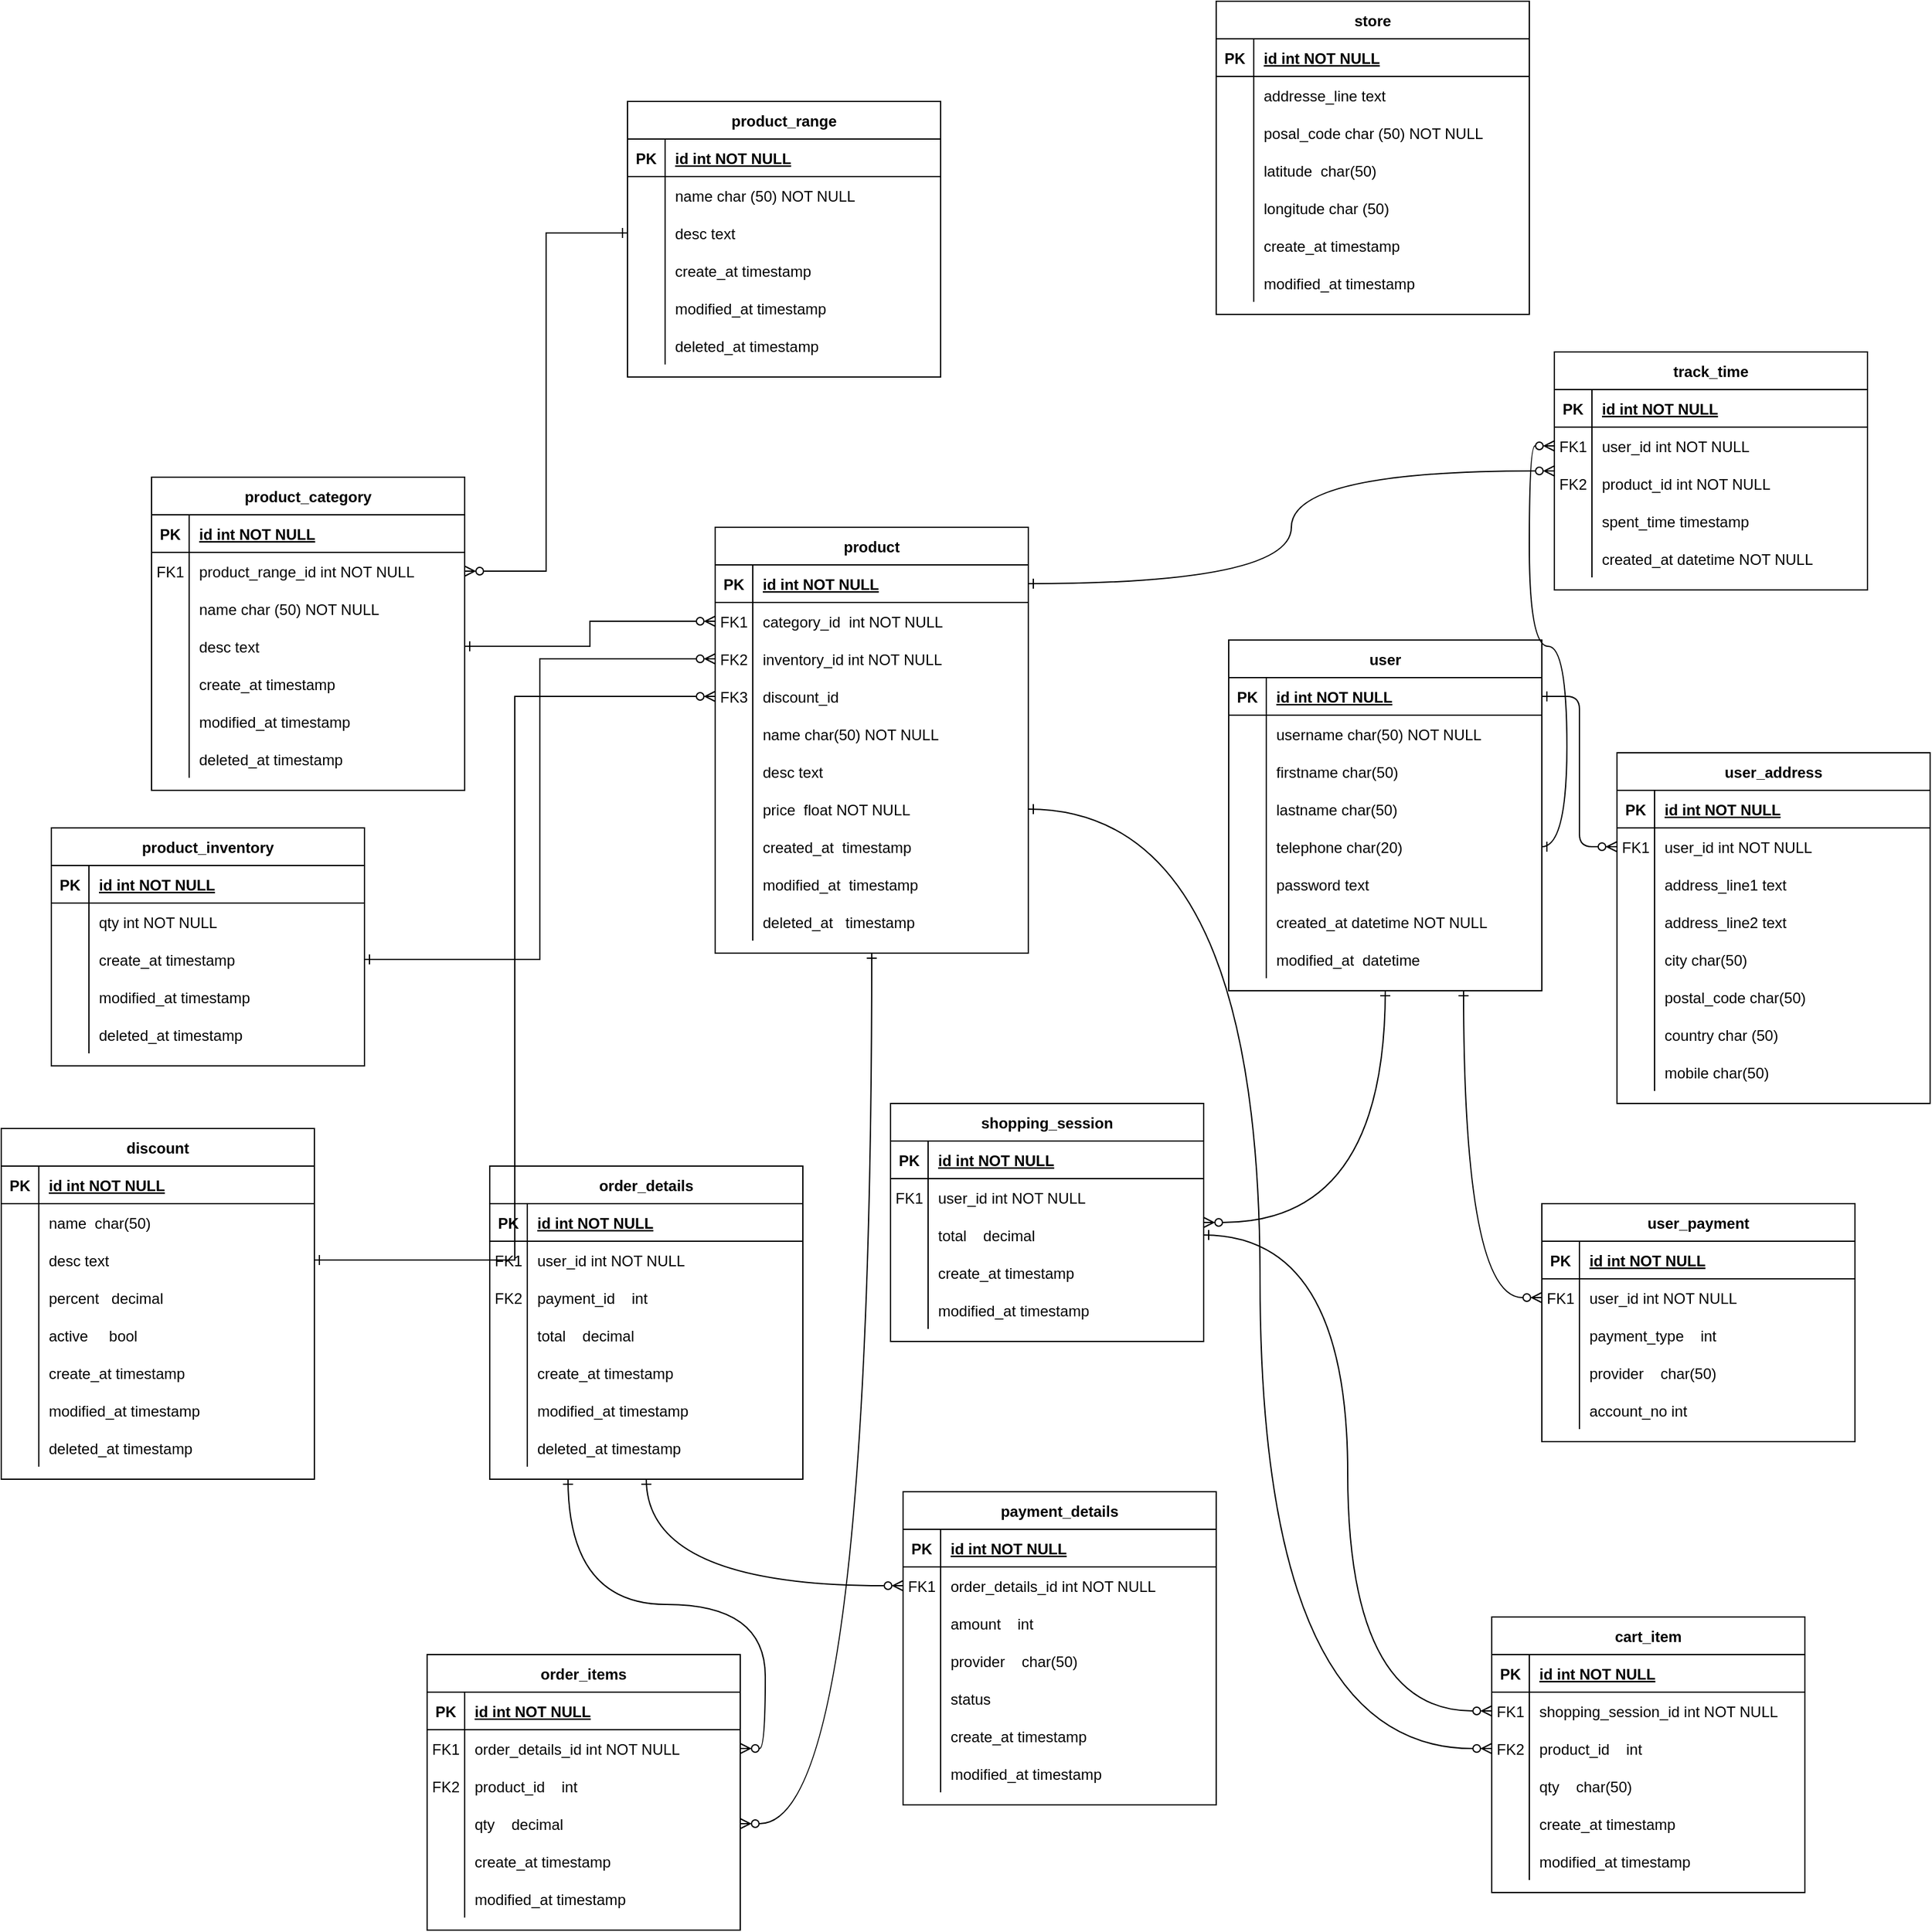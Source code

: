 <mxfile version="20.6.2" type="github"><diagram id="R2lEEEUBdFMjLlhIrx00" name="Page-1"><mxGraphModel dx="2310" dy="2189" grid="1" gridSize="10" guides="1" tooltips="1" connect="1" arrows="1" fold="1" page="1" pageScale="1" pageWidth="850" pageHeight="1100" math="0" shadow="0" extFonts="Permanent Marker^https://fonts.googleapis.com/css?family=Permanent+Marker"><root><mxCell id="0"/><mxCell id="1" parent="0"/><mxCell id="C-vyLk0tnHw3VtMMgP7b-12" value="" style="edgeStyle=entityRelationEdgeStyle;endArrow=ERzeroToMany;startArrow=ERone;endFill=1;startFill=0;" parent="1" source="C-vyLk0tnHw3VtMMgP7b-3" target="C-vyLk0tnHw3VtMMgP7b-17" edge="1"><mxGeometry width="100" height="100" relative="1" as="geometry"><mxPoint x="400" y="180" as="sourcePoint"/><mxPoint x="460" y="205" as="targetPoint"/></mxGeometry></mxCell><mxCell id="C-vyLk0tnHw3VtMMgP7b-2" value="user" style="shape=table;startSize=30;container=1;collapsible=1;childLayout=tableLayout;fixedRows=1;rowLines=0;fontStyle=1;align=center;resizeLast=1;" parent="1" vertex="1"><mxGeometry x="580" y="340" width="250" height="280" as="geometry"/></mxCell><mxCell id="C-vyLk0tnHw3VtMMgP7b-3" value="" style="shape=partialRectangle;collapsible=0;dropTarget=0;pointerEvents=0;fillColor=none;points=[[0,0.5],[1,0.5]];portConstraint=eastwest;top=0;left=0;right=0;bottom=1;" parent="C-vyLk0tnHw3VtMMgP7b-2" vertex="1"><mxGeometry y="30" width="250" height="30" as="geometry"/></mxCell><mxCell id="C-vyLk0tnHw3VtMMgP7b-4" value="PK" style="shape=partialRectangle;overflow=hidden;connectable=0;fillColor=none;top=0;left=0;bottom=0;right=0;fontStyle=1;" parent="C-vyLk0tnHw3VtMMgP7b-3" vertex="1"><mxGeometry width="30" height="30" as="geometry"><mxRectangle width="30" height="30" as="alternateBounds"/></mxGeometry></mxCell><mxCell id="C-vyLk0tnHw3VtMMgP7b-5" value="id int NOT NULL " style="shape=partialRectangle;overflow=hidden;connectable=0;fillColor=none;top=0;left=0;bottom=0;right=0;align=left;spacingLeft=6;fontStyle=5;" parent="C-vyLk0tnHw3VtMMgP7b-3" vertex="1"><mxGeometry x="30" width="220" height="30" as="geometry"><mxRectangle width="220" height="30" as="alternateBounds"/></mxGeometry></mxCell><mxCell id="Hz8DFq1_Pcae6wZ3g70--31" style="shape=partialRectangle;collapsible=0;dropTarget=0;pointerEvents=0;fillColor=none;points=[[0,0.5],[1,0.5]];portConstraint=eastwest;top=0;left=0;right=0;bottom=0;" parent="C-vyLk0tnHw3VtMMgP7b-2" vertex="1"><mxGeometry y="60" width="250" height="30" as="geometry"/></mxCell><mxCell id="Hz8DFq1_Pcae6wZ3g70--32" style="shape=partialRectangle;overflow=hidden;connectable=0;fillColor=none;top=0;left=0;bottom=0;right=0;" parent="Hz8DFq1_Pcae6wZ3g70--31" vertex="1"><mxGeometry width="30" height="30" as="geometry"><mxRectangle width="30" height="30" as="alternateBounds"/></mxGeometry></mxCell><mxCell id="Hz8DFq1_Pcae6wZ3g70--33" value="username char(50) NOT NULL" style="shape=partialRectangle;overflow=hidden;connectable=0;fillColor=none;top=0;left=0;bottom=0;right=0;align=left;spacingLeft=6;" parent="Hz8DFq1_Pcae6wZ3g70--31" vertex="1"><mxGeometry x="30" width="220" height="30" as="geometry"><mxRectangle width="220" height="30" as="alternateBounds"/></mxGeometry></mxCell><mxCell id="Hz8DFq1_Pcae6wZ3g70--28" style="shape=partialRectangle;collapsible=0;dropTarget=0;pointerEvents=0;fillColor=none;points=[[0,0.5],[1,0.5]];portConstraint=eastwest;top=0;left=0;right=0;bottom=0;" parent="C-vyLk0tnHw3VtMMgP7b-2" vertex="1"><mxGeometry y="90" width="250" height="30" as="geometry"/></mxCell><mxCell id="Hz8DFq1_Pcae6wZ3g70--29" style="shape=partialRectangle;overflow=hidden;connectable=0;fillColor=none;top=0;left=0;bottom=0;right=0;" parent="Hz8DFq1_Pcae6wZ3g70--28" vertex="1"><mxGeometry width="30" height="30" as="geometry"><mxRectangle width="30" height="30" as="alternateBounds"/></mxGeometry></mxCell><mxCell id="Hz8DFq1_Pcae6wZ3g70--30" value="firstname char(50) " style="shape=partialRectangle;overflow=hidden;connectable=0;fillColor=none;top=0;left=0;bottom=0;right=0;align=left;spacingLeft=6;" parent="Hz8DFq1_Pcae6wZ3g70--28" vertex="1"><mxGeometry x="30" width="220" height="30" as="geometry"><mxRectangle width="220" height="30" as="alternateBounds"/></mxGeometry></mxCell><mxCell id="Hz8DFq1_Pcae6wZ3g70--25" style="shape=partialRectangle;collapsible=0;dropTarget=0;pointerEvents=0;fillColor=none;points=[[0,0.5],[1,0.5]];portConstraint=eastwest;top=0;left=0;right=0;bottom=0;" parent="C-vyLk0tnHw3VtMMgP7b-2" vertex="1"><mxGeometry y="120" width="250" height="30" as="geometry"/></mxCell><mxCell id="Hz8DFq1_Pcae6wZ3g70--26" style="shape=partialRectangle;overflow=hidden;connectable=0;fillColor=none;top=0;left=0;bottom=0;right=0;" parent="Hz8DFq1_Pcae6wZ3g70--25" vertex="1"><mxGeometry width="30" height="30" as="geometry"><mxRectangle width="30" height="30" as="alternateBounds"/></mxGeometry></mxCell><mxCell id="Hz8DFq1_Pcae6wZ3g70--27" value="lastname char(50)" style="shape=partialRectangle;overflow=hidden;connectable=0;fillColor=none;top=0;left=0;bottom=0;right=0;align=left;spacingLeft=6;" parent="Hz8DFq1_Pcae6wZ3g70--25" vertex="1"><mxGeometry x="30" width="220" height="30" as="geometry"><mxRectangle width="220" height="30" as="alternateBounds"/></mxGeometry></mxCell><mxCell id="Hz8DFq1_Pcae6wZ3g70--37" style="shape=partialRectangle;collapsible=0;dropTarget=0;pointerEvents=0;fillColor=none;points=[[0,0.5],[1,0.5]];portConstraint=eastwest;top=0;left=0;right=0;bottom=0;" parent="C-vyLk0tnHw3VtMMgP7b-2" vertex="1"><mxGeometry y="150" width="250" height="30" as="geometry"/></mxCell><mxCell id="Hz8DFq1_Pcae6wZ3g70--38" style="shape=partialRectangle;overflow=hidden;connectable=0;fillColor=none;top=0;left=0;bottom=0;right=0;" parent="Hz8DFq1_Pcae6wZ3g70--37" vertex="1"><mxGeometry width="30" height="30" as="geometry"><mxRectangle width="30" height="30" as="alternateBounds"/></mxGeometry></mxCell><mxCell id="Hz8DFq1_Pcae6wZ3g70--39" value="telephone char(20)" style="shape=partialRectangle;overflow=hidden;connectable=0;fillColor=none;top=0;left=0;bottom=0;right=0;align=left;spacingLeft=6;" parent="Hz8DFq1_Pcae6wZ3g70--37" vertex="1"><mxGeometry x="30" width="220" height="30" as="geometry"><mxRectangle width="220" height="30" as="alternateBounds"/></mxGeometry></mxCell><mxCell id="Hz8DFq1_Pcae6wZ3g70--34" style="shape=partialRectangle;collapsible=0;dropTarget=0;pointerEvents=0;fillColor=none;points=[[0,0.5],[1,0.5]];portConstraint=eastwest;top=0;left=0;right=0;bottom=0;" parent="C-vyLk0tnHw3VtMMgP7b-2" vertex="1"><mxGeometry y="180" width="250" height="30" as="geometry"/></mxCell><mxCell id="Hz8DFq1_Pcae6wZ3g70--35" style="shape=partialRectangle;overflow=hidden;connectable=0;fillColor=none;top=0;left=0;bottom=0;right=0;" parent="Hz8DFq1_Pcae6wZ3g70--34" vertex="1"><mxGeometry width="30" height="30" as="geometry"><mxRectangle width="30" height="30" as="alternateBounds"/></mxGeometry></mxCell><mxCell id="Hz8DFq1_Pcae6wZ3g70--36" value="password text" style="shape=partialRectangle;overflow=hidden;connectable=0;fillColor=none;top=0;left=0;bottom=0;right=0;align=left;spacingLeft=6;" parent="Hz8DFq1_Pcae6wZ3g70--34" vertex="1"><mxGeometry x="30" width="220" height="30" as="geometry"><mxRectangle width="220" height="30" as="alternateBounds"/></mxGeometry></mxCell><mxCell id="C-vyLk0tnHw3VtMMgP7b-9" value="" style="shape=partialRectangle;collapsible=0;dropTarget=0;pointerEvents=0;fillColor=none;points=[[0,0.5],[1,0.5]];portConstraint=eastwest;top=0;left=0;right=0;bottom=0;" parent="C-vyLk0tnHw3VtMMgP7b-2" vertex="1"><mxGeometry y="210" width="250" height="30" as="geometry"/></mxCell><mxCell id="C-vyLk0tnHw3VtMMgP7b-10" value="" style="shape=partialRectangle;overflow=hidden;connectable=0;fillColor=none;top=0;left=0;bottom=0;right=0;" parent="C-vyLk0tnHw3VtMMgP7b-9" vertex="1"><mxGeometry width="30" height="30" as="geometry"><mxRectangle width="30" height="30" as="alternateBounds"/></mxGeometry></mxCell><mxCell id="C-vyLk0tnHw3VtMMgP7b-11" value="created_at datetime NOT NULL" style="shape=partialRectangle;overflow=hidden;connectable=0;fillColor=none;top=0;left=0;bottom=0;right=0;align=left;spacingLeft=6;" parent="C-vyLk0tnHw3VtMMgP7b-9" vertex="1"><mxGeometry x="30" width="220" height="30" as="geometry"><mxRectangle width="220" height="30" as="alternateBounds"/></mxGeometry></mxCell><mxCell id="Hz8DFq1_Pcae6wZ3g70--40" style="shape=partialRectangle;collapsible=0;dropTarget=0;pointerEvents=0;fillColor=none;points=[[0,0.5],[1,0.5]];portConstraint=eastwest;top=0;left=0;right=0;bottom=0;" parent="C-vyLk0tnHw3VtMMgP7b-2" vertex="1"><mxGeometry y="240" width="250" height="30" as="geometry"/></mxCell><mxCell id="Hz8DFq1_Pcae6wZ3g70--41" style="shape=partialRectangle;overflow=hidden;connectable=0;fillColor=none;top=0;left=0;bottom=0;right=0;" parent="Hz8DFq1_Pcae6wZ3g70--40" vertex="1"><mxGeometry width="30" height="30" as="geometry"><mxRectangle width="30" height="30" as="alternateBounds"/></mxGeometry></mxCell><mxCell id="Hz8DFq1_Pcae6wZ3g70--42" value="modified_at  datetime" style="shape=partialRectangle;overflow=hidden;connectable=0;fillColor=none;top=0;left=0;bottom=0;right=0;align=left;spacingLeft=6;" parent="Hz8DFq1_Pcae6wZ3g70--40" vertex="1"><mxGeometry x="30" width="220" height="30" as="geometry"><mxRectangle width="220" height="30" as="alternateBounds"/></mxGeometry></mxCell><mxCell id="C-vyLk0tnHw3VtMMgP7b-13" value="user_address" style="shape=table;startSize=30;container=1;collapsible=1;childLayout=tableLayout;fixedRows=1;rowLines=0;fontStyle=1;align=center;resizeLast=1;" parent="1" vertex="1"><mxGeometry x="890" y="430" width="250" height="280" as="geometry"/></mxCell><mxCell id="C-vyLk0tnHw3VtMMgP7b-14" value="" style="shape=partialRectangle;collapsible=0;dropTarget=0;pointerEvents=0;fillColor=none;points=[[0,0.5],[1,0.5]];portConstraint=eastwest;top=0;left=0;right=0;bottom=1;" parent="C-vyLk0tnHw3VtMMgP7b-13" vertex="1"><mxGeometry y="30" width="250" height="30" as="geometry"/></mxCell><mxCell id="C-vyLk0tnHw3VtMMgP7b-15" value="PK" style="shape=partialRectangle;overflow=hidden;connectable=0;fillColor=none;top=0;left=0;bottom=0;right=0;fontStyle=1;" parent="C-vyLk0tnHw3VtMMgP7b-14" vertex="1"><mxGeometry width="30" height="30" as="geometry"><mxRectangle width="30" height="30" as="alternateBounds"/></mxGeometry></mxCell><mxCell id="C-vyLk0tnHw3VtMMgP7b-16" value="id int NOT NULL " style="shape=partialRectangle;overflow=hidden;connectable=0;fillColor=none;top=0;left=0;bottom=0;right=0;align=left;spacingLeft=6;fontStyle=5;" parent="C-vyLk0tnHw3VtMMgP7b-14" vertex="1"><mxGeometry x="30" width="220" height="30" as="geometry"><mxRectangle width="220" height="30" as="alternateBounds"/></mxGeometry></mxCell><mxCell id="C-vyLk0tnHw3VtMMgP7b-17" value="" style="shape=partialRectangle;collapsible=0;dropTarget=0;pointerEvents=0;fillColor=none;points=[[0,0.5],[1,0.5]];portConstraint=eastwest;top=0;left=0;right=0;bottom=0;" parent="C-vyLk0tnHw3VtMMgP7b-13" vertex="1"><mxGeometry y="60" width="250" height="30" as="geometry"/></mxCell><mxCell id="C-vyLk0tnHw3VtMMgP7b-18" value="FK1" style="shape=partialRectangle;overflow=hidden;connectable=0;fillColor=none;top=0;left=0;bottom=0;right=0;" parent="C-vyLk0tnHw3VtMMgP7b-17" vertex="1"><mxGeometry width="30" height="30" as="geometry"><mxRectangle width="30" height="30" as="alternateBounds"/></mxGeometry></mxCell><mxCell id="C-vyLk0tnHw3VtMMgP7b-19" value="user_id int NOT NULL" style="shape=partialRectangle;overflow=hidden;connectable=0;fillColor=none;top=0;left=0;bottom=0;right=0;align=left;spacingLeft=6;" parent="C-vyLk0tnHw3VtMMgP7b-17" vertex="1"><mxGeometry x="30" width="220" height="30" as="geometry"><mxRectangle width="220" height="30" as="alternateBounds"/></mxGeometry></mxCell><mxCell id="C-vyLk0tnHw3VtMMgP7b-20" value="" style="shape=partialRectangle;collapsible=0;dropTarget=0;pointerEvents=0;fillColor=none;points=[[0,0.5],[1,0.5]];portConstraint=eastwest;top=0;left=0;right=0;bottom=0;" parent="C-vyLk0tnHw3VtMMgP7b-13" vertex="1"><mxGeometry y="90" width="250" height="30" as="geometry"/></mxCell><mxCell id="C-vyLk0tnHw3VtMMgP7b-21" value="" style="shape=partialRectangle;overflow=hidden;connectable=0;fillColor=none;top=0;left=0;bottom=0;right=0;" parent="C-vyLk0tnHw3VtMMgP7b-20" vertex="1"><mxGeometry width="30" height="30" as="geometry"><mxRectangle width="30" height="30" as="alternateBounds"/></mxGeometry></mxCell><mxCell id="C-vyLk0tnHw3VtMMgP7b-22" value="address_line1 text " style="shape=partialRectangle;overflow=hidden;connectable=0;fillColor=none;top=0;left=0;bottom=0;right=0;align=left;spacingLeft=6;" parent="C-vyLk0tnHw3VtMMgP7b-20" vertex="1"><mxGeometry x="30" width="220" height="30" as="geometry"><mxRectangle width="220" height="30" as="alternateBounds"/></mxGeometry></mxCell><mxCell id="Hz8DFq1_Pcae6wZ3g70--52" style="shape=partialRectangle;collapsible=0;dropTarget=0;pointerEvents=0;fillColor=none;points=[[0,0.5],[1,0.5]];portConstraint=eastwest;top=0;left=0;right=0;bottom=0;" parent="C-vyLk0tnHw3VtMMgP7b-13" vertex="1"><mxGeometry y="120" width="250" height="30" as="geometry"/></mxCell><mxCell id="Hz8DFq1_Pcae6wZ3g70--53" style="shape=partialRectangle;overflow=hidden;connectable=0;fillColor=none;top=0;left=0;bottom=0;right=0;" parent="Hz8DFq1_Pcae6wZ3g70--52" vertex="1"><mxGeometry width="30" height="30" as="geometry"><mxRectangle width="30" height="30" as="alternateBounds"/></mxGeometry></mxCell><mxCell id="Hz8DFq1_Pcae6wZ3g70--54" value="address_line2 text" style="shape=partialRectangle;overflow=hidden;connectable=0;fillColor=none;top=0;left=0;bottom=0;right=0;align=left;spacingLeft=6;" parent="Hz8DFq1_Pcae6wZ3g70--52" vertex="1"><mxGeometry x="30" width="220" height="30" as="geometry"><mxRectangle width="220" height="30" as="alternateBounds"/></mxGeometry></mxCell><mxCell id="Hz8DFq1_Pcae6wZ3g70--49" style="shape=partialRectangle;collapsible=0;dropTarget=0;pointerEvents=0;fillColor=none;points=[[0,0.5],[1,0.5]];portConstraint=eastwest;top=0;left=0;right=0;bottom=0;" parent="C-vyLk0tnHw3VtMMgP7b-13" vertex="1"><mxGeometry y="150" width="250" height="30" as="geometry"/></mxCell><mxCell id="Hz8DFq1_Pcae6wZ3g70--50" style="shape=partialRectangle;overflow=hidden;connectable=0;fillColor=none;top=0;left=0;bottom=0;right=0;" parent="Hz8DFq1_Pcae6wZ3g70--49" vertex="1"><mxGeometry width="30" height="30" as="geometry"><mxRectangle width="30" height="30" as="alternateBounds"/></mxGeometry></mxCell><mxCell id="Hz8DFq1_Pcae6wZ3g70--51" value="city char(50)" style="shape=partialRectangle;overflow=hidden;connectable=0;fillColor=none;top=0;left=0;bottom=0;right=0;align=left;spacingLeft=6;" parent="Hz8DFq1_Pcae6wZ3g70--49" vertex="1"><mxGeometry x="30" width="220" height="30" as="geometry"><mxRectangle width="220" height="30" as="alternateBounds"/></mxGeometry></mxCell><mxCell id="Hz8DFq1_Pcae6wZ3g70--46" style="shape=partialRectangle;collapsible=0;dropTarget=0;pointerEvents=0;fillColor=none;points=[[0,0.5],[1,0.5]];portConstraint=eastwest;top=0;left=0;right=0;bottom=0;" parent="C-vyLk0tnHw3VtMMgP7b-13" vertex="1"><mxGeometry y="180" width="250" height="30" as="geometry"/></mxCell><mxCell id="Hz8DFq1_Pcae6wZ3g70--47" style="shape=partialRectangle;overflow=hidden;connectable=0;fillColor=none;top=0;left=0;bottom=0;right=0;" parent="Hz8DFq1_Pcae6wZ3g70--46" vertex="1"><mxGeometry width="30" height="30" as="geometry"><mxRectangle width="30" height="30" as="alternateBounds"/></mxGeometry></mxCell><mxCell id="Hz8DFq1_Pcae6wZ3g70--48" value="postal_code char(50)" style="shape=partialRectangle;overflow=hidden;connectable=0;fillColor=none;top=0;left=0;bottom=0;right=0;align=left;spacingLeft=6;" parent="Hz8DFq1_Pcae6wZ3g70--46" vertex="1"><mxGeometry x="30" width="220" height="30" as="geometry"><mxRectangle width="220" height="30" as="alternateBounds"/></mxGeometry></mxCell><mxCell id="Hz8DFq1_Pcae6wZ3g70--43" style="shape=partialRectangle;collapsible=0;dropTarget=0;pointerEvents=0;fillColor=none;points=[[0,0.5],[1,0.5]];portConstraint=eastwest;top=0;left=0;right=0;bottom=0;" parent="C-vyLk0tnHw3VtMMgP7b-13" vertex="1"><mxGeometry y="210" width="250" height="30" as="geometry"/></mxCell><mxCell id="Hz8DFq1_Pcae6wZ3g70--44" style="shape=partialRectangle;overflow=hidden;connectable=0;fillColor=none;top=0;left=0;bottom=0;right=0;" parent="Hz8DFq1_Pcae6wZ3g70--43" vertex="1"><mxGeometry width="30" height="30" as="geometry"><mxRectangle width="30" height="30" as="alternateBounds"/></mxGeometry></mxCell><mxCell id="Hz8DFq1_Pcae6wZ3g70--45" value="country char (50)" style="shape=partialRectangle;overflow=hidden;connectable=0;fillColor=none;top=0;left=0;bottom=0;right=0;align=left;spacingLeft=6;" parent="Hz8DFq1_Pcae6wZ3g70--43" vertex="1"><mxGeometry x="30" width="220" height="30" as="geometry"><mxRectangle width="220" height="30" as="alternateBounds"/></mxGeometry></mxCell><mxCell id="Hz8DFq1_Pcae6wZ3g70--55" style="shape=partialRectangle;collapsible=0;dropTarget=0;pointerEvents=0;fillColor=none;points=[[0,0.5],[1,0.5]];portConstraint=eastwest;top=0;left=0;right=0;bottom=0;" parent="C-vyLk0tnHw3VtMMgP7b-13" vertex="1"><mxGeometry y="240" width="250" height="30" as="geometry"/></mxCell><mxCell id="Hz8DFq1_Pcae6wZ3g70--56" style="shape=partialRectangle;overflow=hidden;connectable=0;fillColor=none;top=0;left=0;bottom=0;right=0;" parent="Hz8DFq1_Pcae6wZ3g70--55" vertex="1"><mxGeometry width="30" height="30" as="geometry"><mxRectangle width="30" height="30" as="alternateBounds"/></mxGeometry></mxCell><mxCell id="Hz8DFq1_Pcae6wZ3g70--57" value="mobile char(50)" style="shape=partialRectangle;overflow=hidden;connectable=0;fillColor=none;top=0;left=0;bottom=0;right=0;align=left;spacingLeft=6;" parent="Hz8DFq1_Pcae6wZ3g70--55" vertex="1"><mxGeometry x="30" width="220" height="30" as="geometry"><mxRectangle width="220" height="30" as="alternateBounds"/></mxGeometry></mxCell><mxCell id="C-vyLk0tnHw3VtMMgP7b-23" value="product" style="shape=table;startSize=30;container=1;collapsible=1;childLayout=tableLayout;fixedRows=1;rowLines=0;fontStyle=1;align=center;resizeLast=1;" parent="1" vertex="1"><mxGeometry x="170" y="250" width="250" height="340" as="geometry"/></mxCell><mxCell id="C-vyLk0tnHw3VtMMgP7b-24" value="" style="shape=partialRectangle;collapsible=0;dropTarget=0;pointerEvents=0;fillColor=none;points=[[0,0.5],[1,0.5]];portConstraint=eastwest;top=0;left=0;right=0;bottom=1;" parent="C-vyLk0tnHw3VtMMgP7b-23" vertex="1"><mxGeometry y="30" width="250" height="30" as="geometry"/></mxCell><mxCell id="C-vyLk0tnHw3VtMMgP7b-25" value="PK" style="shape=partialRectangle;overflow=hidden;connectable=0;fillColor=none;top=0;left=0;bottom=0;right=0;fontStyle=1;" parent="C-vyLk0tnHw3VtMMgP7b-24" vertex="1"><mxGeometry width="30" height="30" as="geometry"><mxRectangle width="30" height="30" as="alternateBounds"/></mxGeometry></mxCell><mxCell id="C-vyLk0tnHw3VtMMgP7b-26" value="id int NOT NULL " style="shape=partialRectangle;overflow=hidden;connectable=0;fillColor=none;top=0;left=0;bottom=0;right=0;align=left;spacingLeft=6;fontStyle=5;" parent="C-vyLk0tnHw3VtMMgP7b-24" vertex="1"><mxGeometry x="30" width="220" height="30" as="geometry"><mxRectangle width="220" height="30" as="alternateBounds"/></mxGeometry></mxCell><mxCell id="Hz8DFq1_Pcae6wZ3g70--13" style="shape=partialRectangle;collapsible=0;dropTarget=0;pointerEvents=0;fillColor=none;points=[[0,0.5],[1,0.5]];portConstraint=eastwest;top=0;left=0;right=0;bottom=0;" parent="C-vyLk0tnHw3VtMMgP7b-23" vertex="1"><mxGeometry y="60" width="250" height="30" as="geometry"/></mxCell><mxCell id="Hz8DFq1_Pcae6wZ3g70--14" value="FK1" style="shape=partialRectangle;overflow=hidden;connectable=0;fillColor=none;top=0;left=0;bottom=0;right=0;" parent="Hz8DFq1_Pcae6wZ3g70--13" vertex="1"><mxGeometry width="30" height="30" as="geometry"><mxRectangle width="30" height="30" as="alternateBounds"/></mxGeometry></mxCell><mxCell id="Hz8DFq1_Pcae6wZ3g70--15" value="category_id  int NOT NULL" style="shape=partialRectangle;overflow=hidden;connectable=0;fillColor=none;top=0;left=0;bottom=0;right=0;align=left;spacingLeft=6;" parent="Hz8DFq1_Pcae6wZ3g70--13" vertex="1"><mxGeometry x="30" width="220" height="30" as="geometry"><mxRectangle width="220" height="30" as="alternateBounds"/></mxGeometry></mxCell><mxCell id="Hz8DFq1_Pcae6wZ3g70--10" style="shape=partialRectangle;collapsible=0;dropTarget=0;pointerEvents=0;fillColor=none;points=[[0,0.5],[1,0.5]];portConstraint=eastwest;top=0;left=0;right=0;bottom=0;" parent="C-vyLk0tnHw3VtMMgP7b-23" vertex="1"><mxGeometry y="90" width="250" height="30" as="geometry"/></mxCell><mxCell id="Hz8DFq1_Pcae6wZ3g70--11" value="FK2" style="shape=partialRectangle;overflow=hidden;connectable=0;fillColor=none;top=0;left=0;bottom=0;right=0;" parent="Hz8DFq1_Pcae6wZ3g70--10" vertex="1"><mxGeometry width="30" height="30" as="geometry"><mxRectangle width="30" height="30" as="alternateBounds"/></mxGeometry></mxCell><mxCell id="Hz8DFq1_Pcae6wZ3g70--12" value="inventory_id int NOT NULL" style="shape=partialRectangle;overflow=hidden;connectable=0;fillColor=none;top=0;left=0;bottom=0;right=0;align=left;spacingLeft=6;" parent="Hz8DFq1_Pcae6wZ3g70--10" vertex="1"><mxGeometry x="30" width="220" height="30" as="geometry"><mxRectangle width="220" height="30" as="alternateBounds"/></mxGeometry></mxCell><mxCell id="Hz8DFq1_Pcae6wZ3g70--7" style="shape=partialRectangle;collapsible=0;dropTarget=0;pointerEvents=0;fillColor=none;points=[[0,0.5],[1,0.5]];portConstraint=eastwest;top=0;left=0;right=0;bottom=0;" parent="C-vyLk0tnHw3VtMMgP7b-23" vertex="1"><mxGeometry y="120" width="250" height="30" as="geometry"/></mxCell><mxCell id="Hz8DFq1_Pcae6wZ3g70--8" value="FK3" style="shape=partialRectangle;overflow=hidden;connectable=0;fillColor=none;top=0;left=0;bottom=0;right=0;" parent="Hz8DFq1_Pcae6wZ3g70--7" vertex="1"><mxGeometry width="30" height="30" as="geometry"><mxRectangle width="30" height="30" as="alternateBounds"/></mxGeometry></mxCell><mxCell id="Hz8DFq1_Pcae6wZ3g70--9" value="discount_id" style="shape=partialRectangle;overflow=hidden;connectable=0;fillColor=none;top=0;left=0;bottom=0;right=0;align=left;spacingLeft=6;" parent="Hz8DFq1_Pcae6wZ3g70--7" vertex="1"><mxGeometry x="30" width="220" height="30" as="geometry"><mxRectangle width="220" height="30" as="alternateBounds"/></mxGeometry></mxCell><mxCell id="C-vyLk0tnHw3VtMMgP7b-27" value="" style="shape=partialRectangle;collapsible=0;dropTarget=0;pointerEvents=0;fillColor=none;points=[[0,0.5],[1,0.5]];portConstraint=eastwest;top=0;left=0;right=0;bottom=0;" parent="C-vyLk0tnHw3VtMMgP7b-23" vertex="1"><mxGeometry y="150" width="250" height="30" as="geometry"/></mxCell><mxCell id="C-vyLk0tnHw3VtMMgP7b-28" value="" style="shape=partialRectangle;overflow=hidden;connectable=0;fillColor=none;top=0;left=0;bottom=0;right=0;" parent="C-vyLk0tnHw3VtMMgP7b-27" vertex="1"><mxGeometry width="30" height="30" as="geometry"><mxRectangle width="30" height="30" as="alternateBounds"/></mxGeometry></mxCell><mxCell id="C-vyLk0tnHw3VtMMgP7b-29" value="name char(50) NOT NULL" style="shape=partialRectangle;overflow=hidden;connectable=0;fillColor=none;top=0;left=0;bottom=0;right=0;align=left;spacingLeft=6;" parent="C-vyLk0tnHw3VtMMgP7b-27" vertex="1"><mxGeometry x="30" width="220" height="30" as="geometry"><mxRectangle width="220" height="30" as="alternateBounds"/></mxGeometry></mxCell><mxCell id="Hz8DFq1_Pcae6wZ3g70--16" style="shape=partialRectangle;collapsible=0;dropTarget=0;pointerEvents=0;fillColor=none;points=[[0,0.5],[1,0.5]];portConstraint=eastwest;top=0;left=0;right=0;bottom=0;" parent="C-vyLk0tnHw3VtMMgP7b-23" vertex="1"><mxGeometry y="180" width="250" height="30" as="geometry"/></mxCell><mxCell id="Hz8DFq1_Pcae6wZ3g70--17" style="shape=partialRectangle;overflow=hidden;connectable=0;fillColor=none;top=0;left=0;bottom=0;right=0;" parent="Hz8DFq1_Pcae6wZ3g70--16" vertex="1"><mxGeometry width="30" height="30" as="geometry"><mxRectangle width="30" height="30" as="alternateBounds"/></mxGeometry></mxCell><mxCell id="Hz8DFq1_Pcae6wZ3g70--18" value="desc text" style="shape=partialRectangle;overflow=hidden;connectable=0;fillColor=none;top=0;left=0;bottom=0;right=0;align=left;spacingLeft=6;" parent="Hz8DFq1_Pcae6wZ3g70--16" vertex="1"><mxGeometry x="30" width="220" height="30" as="geometry"><mxRectangle width="220" height="30" as="alternateBounds"/></mxGeometry></mxCell><mxCell id="Hz8DFq1_Pcae6wZ3g70--4" style="shape=partialRectangle;collapsible=0;dropTarget=0;pointerEvents=0;fillColor=none;points=[[0,0.5],[1,0.5]];portConstraint=eastwest;top=0;left=0;right=0;bottom=0;" parent="C-vyLk0tnHw3VtMMgP7b-23" vertex="1"><mxGeometry y="210" width="250" height="30" as="geometry"/></mxCell><mxCell id="Hz8DFq1_Pcae6wZ3g70--5" style="shape=partialRectangle;overflow=hidden;connectable=0;fillColor=none;top=0;left=0;bottom=0;right=0;" parent="Hz8DFq1_Pcae6wZ3g70--4" vertex="1"><mxGeometry width="30" height="30" as="geometry"><mxRectangle width="30" height="30" as="alternateBounds"/></mxGeometry></mxCell><mxCell id="Hz8DFq1_Pcae6wZ3g70--6" value="price  float NOT NULL" style="shape=partialRectangle;overflow=hidden;connectable=0;fillColor=none;top=0;left=0;bottom=0;right=0;align=left;spacingLeft=6;" parent="Hz8DFq1_Pcae6wZ3g70--4" vertex="1"><mxGeometry x="30" width="220" height="30" as="geometry"><mxRectangle width="220" height="30" as="alternateBounds"/></mxGeometry></mxCell><mxCell id="Hz8DFq1_Pcae6wZ3g70--1" style="shape=partialRectangle;collapsible=0;dropTarget=0;pointerEvents=0;fillColor=none;points=[[0,0.5],[1,0.5]];portConstraint=eastwest;top=0;left=0;right=0;bottom=0;" parent="C-vyLk0tnHw3VtMMgP7b-23" vertex="1"><mxGeometry y="240" width="250" height="30" as="geometry"/></mxCell><mxCell id="Hz8DFq1_Pcae6wZ3g70--2" style="shape=partialRectangle;overflow=hidden;connectable=0;fillColor=none;top=0;left=0;bottom=0;right=0;" parent="Hz8DFq1_Pcae6wZ3g70--1" vertex="1"><mxGeometry width="30" height="30" as="geometry"><mxRectangle width="30" height="30" as="alternateBounds"/></mxGeometry></mxCell><mxCell id="Hz8DFq1_Pcae6wZ3g70--3" value="created_at  timestamp" style="shape=partialRectangle;overflow=hidden;connectable=0;fillColor=none;top=0;left=0;bottom=0;right=0;align=left;spacingLeft=6;" parent="Hz8DFq1_Pcae6wZ3g70--1" vertex="1"><mxGeometry x="30" width="220" height="30" as="geometry"><mxRectangle width="220" height="30" as="alternateBounds"/></mxGeometry></mxCell><mxCell id="Hz8DFq1_Pcae6wZ3g70--22" style="shape=partialRectangle;collapsible=0;dropTarget=0;pointerEvents=0;fillColor=none;points=[[0,0.5],[1,0.5]];portConstraint=eastwest;top=0;left=0;right=0;bottom=0;" parent="C-vyLk0tnHw3VtMMgP7b-23" vertex="1"><mxGeometry y="270" width="250" height="30" as="geometry"/></mxCell><mxCell id="Hz8DFq1_Pcae6wZ3g70--23" style="shape=partialRectangle;overflow=hidden;connectable=0;fillColor=none;top=0;left=0;bottom=0;right=0;" parent="Hz8DFq1_Pcae6wZ3g70--22" vertex="1"><mxGeometry width="30" height="30" as="geometry"><mxRectangle width="30" height="30" as="alternateBounds"/></mxGeometry></mxCell><mxCell id="Hz8DFq1_Pcae6wZ3g70--24" value="modified_at  timestamp" style="shape=partialRectangle;overflow=hidden;connectable=0;fillColor=none;top=0;left=0;bottom=0;right=0;align=left;spacingLeft=6;" parent="Hz8DFq1_Pcae6wZ3g70--22" vertex="1"><mxGeometry x="30" width="220" height="30" as="geometry"><mxRectangle width="220" height="30" as="alternateBounds"/></mxGeometry></mxCell><mxCell id="Hz8DFq1_Pcae6wZ3g70--19" style="shape=partialRectangle;collapsible=0;dropTarget=0;pointerEvents=0;fillColor=none;points=[[0,0.5],[1,0.5]];portConstraint=eastwest;top=0;left=0;right=0;bottom=0;" parent="C-vyLk0tnHw3VtMMgP7b-23" vertex="1"><mxGeometry y="300" width="250" height="30" as="geometry"/></mxCell><mxCell id="Hz8DFq1_Pcae6wZ3g70--20" style="shape=partialRectangle;overflow=hidden;connectable=0;fillColor=none;top=0;left=0;bottom=0;right=0;" parent="Hz8DFq1_Pcae6wZ3g70--19" vertex="1"><mxGeometry width="30" height="30" as="geometry"><mxRectangle width="30" height="30" as="alternateBounds"/></mxGeometry></mxCell><mxCell id="Hz8DFq1_Pcae6wZ3g70--21" value="deleted_at   timestamp" style="shape=partialRectangle;overflow=hidden;connectable=0;fillColor=none;top=0;left=0;bottom=0;right=0;align=left;spacingLeft=6;" parent="Hz8DFq1_Pcae6wZ3g70--19" vertex="1"><mxGeometry x="30" width="220" height="30" as="geometry"><mxRectangle width="220" height="30" as="alternateBounds"/></mxGeometry></mxCell><mxCell id="Hz8DFq1_Pcae6wZ3g70--58" value="product_category" style="shape=table;startSize=30;container=1;collapsible=1;childLayout=tableLayout;fixedRows=1;rowLines=0;fontStyle=1;align=center;resizeLast=1;" parent="1" vertex="1"><mxGeometry x="-280" y="210" width="250" height="250" as="geometry"/></mxCell><mxCell id="Hz8DFq1_Pcae6wZ3g70--59" value="" style="shape=partialRectangle;collapsible=0;dropTarget=0;pointerEvents=0;fillColor=none;points=[[0,0.5],[1,0.5]];portConstraint=eastwest;top=0;left=0;right=0;bottom=1;" parent="Hz8DFq1_Pcae6wZ3g70--58" vertex="1"><mxGeometry y="30" width="250" height="30" as="geometry"/></mxCell><mxCell id="Hz8DFq1_Pcae6wZ3g70--60" value="PK" style="shape=partialRectangle;overflow=hidden;connectable=0;fillColor=none;top=0;left=0;bottom=0;right=0;fontStyle=1;" parent="Hz8DFq1_Pcae6wZ3g70--59" vertex="1"><mxGeometry width="30" height="30" as="geometry"><mxRectangle width="30" height="30" as="alternateBounds"/></mxGeometry></mxCell><mxCell id="Hz8DFq1_Pcae6wZ3g70--61" value="id int NOT NULL " style="shape=partialRectangle;overflow=hidden;connectable=0;fillColor=none;top=0;left=0;bottom=0;right=0;align=left;spacingLeft=6;fontStyle=5;" parent="Hz8DFq1_Pcae6wZ3g70--59" vertex="1"><mxGeometry x="30" width="220" height="30" as="geometry"><mxRectangle width="220" height="30" as="alternateBounds"/></mxGeometry></mxCell><mxCell id="tSCoSB8_otXItNadkElb-20" style="shape=partialRectangle;collapsible=0;dropTarget=0;pointerEvents=0;fillColor=none;points=[[0,0.5],[1,0.5]];portConstraint=eastwest;top=0;left=0;right=0;bottom=0;" parent="Hz8DFq1_Pcae6wZ3g70--58" vertex="1"><mxGeometry y="60" width="250" height="30" as="geometry"/></mxCell><mxCell id="tSCoSB8_otXItNadkElb-21" value="FK1" style="shape=partialRectangle;overflow=hidden;connectable=0;fillColor=none;top=0;left=0;bottom=0;right=0;" parent="tSCoSB8_otXItNadkElb-20" vertex="1"><mxGeometry width="30" height="30" as="geometry"><mxRectangle width="30" height="30" as="alternateBounds"/></mxGeometry></mxCell><mxCell id="tSCoSB8_otXItNadkElb-22" value="product_range_id int NOT NULL" style="shape=partialRectangle;overflow=hidden;connectable=0;fillColor=none;top=0;left=0;bottom=0;right=0;align=left;spacingLeft=6;" parent="tSCoSB8_otXItNadkElb-20" vertex="1"><mxGeometry x="30" width="220" height="30" as="geometry"><mxRectangle width="220" height="30" as="alternateBounds"/></mxGeometry></mxCell><mxCell id="Hz8DFq1_Pcae6wZ3g70--62" value="" style="shape=partialRectangle;collapsible=0;dropTarget=0;pointerEvents=0;fillColor=none;points=[[0,0.5],[1,0.5]];portConstraint=eastwest;top=0;left=0;right=0;bottom=0;" parent="Hz8DFq1_Pcae6wZ3g70--58" vertex="1"><mxGeometry y="90" width="250" height="30" as="geometry"/></mxCell><mxCell id="Hz8DFq1_Pcae6wZ3g70--63" value="" style="shape=partialRectangle;overflow=hidden;connectable=0;fillColor=none;top=0;left=0;bottom=0;right=0;" parent="Hz8DFq1_Pcae6wZ3g70--62" vertex="1"><mxGeometry width="30" height="30" as="geometry"><mxRectangle width="30" height="30" as="alternateBounds"/></mxGeometry></mxCell><mxCell id="Hz8DFq1_Pcae6wZ3g70--64" value="name char (50) NOT NULL" style="shape=partialRectangle;overflow=hidden;connectable=0;fillColor=none;top=0;left=0;bottom=0;right=0;align=left;spacingLeft=6;" parent="Hz8DFq1_Pcae6wZ3g70--62" vertex="1"><mxGeometry x="30" width="220" height="30" as="geometry"><mxRectangle width="220" height="30" as="alternateBounds"/></mxGeometry></mxCell><mxCell id="Hz8DFq1_Pcae6wZ3g70--65" value="" style="shape=partialRectangle;collapsible=0;dropTarget=0;pointerEvents=0;fillColor=none;points=[[0,0.5],[1,0.5]];portConstraint=eastwest;top=0;left=0;right=0;bottom=0;" parent="Hz8DFq1_Pcae6wZ3g70--58" vertex="1"><mxGeometry y="120" width="250" height="30" as="geometry"/></mxCell><mxCell id="Hz8DFq1_Pcae6wZ3g70--66" value="" style="shape=partialRectangle;overflow=hidden;connectable=0;fillColor=none;top=0;left=0;bottom=0;right=0;" parent="Hz8DFq1_Pcae6wZ3g70--65" vertex="1"><mxGeometry width="30" height="30" as="geometry"><mxRectangle width="30" height="30" as="alternateBounds"/></mxGeometry></mxCell><mxCell id="Hz8DFq1_Pcae6wZ3g70--67" value="desc text" style="shape=partialRectangle;overflow=hidden;connectable=0;fillColor=none;top=0;left=0;bottom=0;right=0;align=left;spacingLeft=6;" parent="Hz8DFq1_Pcae6wZ3g70--65" vertex="1"><mxGeometry x="30" width="220" height="30" as="geometry"><mxRectangle width="220" height="30" as="alternateBounds"/></mxGeometry></mxCell><mxCell id="Hz8DFq1_Pcae6wZ3g70--68" style="shape=partialRectangle;collapsible=0;dropTarget=0;pointerEvents=0;fillColor=none;points=[[0,0.5],[1,0.5]];portConstraint=eastwest;top=0;left=0;right=0;bottom=0;" parent="Hz8DFq1_Pcae6wZ3g70--58" vertex="1"><mxGeometry y="150" width="250" height="30" as="geometry"/></mxCell><mxCell id="Hz8DFq1_Pcae6wZ3g70--69" style="shape=partialRectangle;overflow=hidden;connectable=0;fillColor=none;top=0;left=0;bottom=0;right=0;" parent="Hz8DFq1_Pcae6wZ3g70--68" vertex="1"><mxGeometry width="30" height="30" as="geometry"><mxRectangle width="30" height="30" as="alternateBounds"/></mxGeometry></mxCell><mxCell id="Hz8DFq1_Pcae6wZ3g70--70" value="create_at timestamp" style="shape=partialRectangle;overflow=hidden;connectable=0;fillColor=none;top=0;left=0;bottom=0;right=0;align=left;spacingLeft=6;" parent="Hz8DFq1_Pcae6wZ3g70--68" vertex="1"><mxGeometry x="30" width="220" height="30" as="geometry"><mxRectangle width="220" height="30" as="alternateBounds"/></mxGeometry></mxCell><mxCell id="Hz8DFq1_Pcae6wZ3g70--71" style="shape=partialRectangle;collapsible=0;dropTarget=0;pointerEvents=0;fillColor=none;points=[[0,0.5],[1,0.5]];portConstraint=eastwest;top=0;left=0;right=0;bottom=0;" parent="Hz8DFq1_Pcae6wZ3g70--58" vertex="1"><mxGeometry y="180" width="250" height="30" as="geometry"/></mxCell><mxCell id="Hz8DFq1_Pcae6wZ3g70--72" style="shape=partialRectangle;overflow=hidden;connectable=0;fillColor=none;top=0;left=0;bottom=0;right=0;" parent="Hz8DFq1_Pcae6wZ3g70--71" vertex="1"><mxGeometry width="30" height="30" as="geometry"><mxRectangle width="30" height="30" as="alternateBounds"/></mxGeometry></mxCell><mxCell id="Hz8DFq1_Pcae6wZ3g70--73" value="modified_at timestamp" style="shape=partialRectangle;overflow=hidden;connectable=0;fillColor=none;top=0;left=0;bottom=0;right=0;align=left;spacingLeft=6;" parent="Hz8DFq1_Pcae6wZ3g70--71" vertex="1"><mxGeometry x="30" width="220" height="30" as="geometry"><mxRectangle width="220" height="30" as="alternateBounds"/></mxGeometry></mxCell><mxCell id="Hz8DFq1_Pcae6wZ3g70--74" style="shape=partialRectangle;collapsible=0;dropTarget=0;pointerEvents=0;fillColor=none;points=[[0,0.5],[1,0.5]];portConstraint=eastwest;top=0;left=0;right=0;bottom=0;" parent="Hz8DFq1_Pcae6wZ3g70--58" vertex="1"><mxGeometry y="210" width="250" height="30" as="geometry"/></mxCell><mxCell id="Hz8DFq1_Pcae6wZ3g70--75" style="shape=partialRectangle;overflow=hidden;connectable=0;fillColor=none;top=0;left=0;bottom=0;right=0;" parent="Hz8DFq1_Pcae6wZ3g70--74" vertex="1"><mxGeometry width="30" height="30" as="geometry"><mxRectangle width="30" height="30" as="alternateBounds"/></mxGeometry></mxCell><mxCell id="Hz8DFq1_Pcae6wZ3g70--76" value="deleted_at timestamp" style="shape=partialRectangle;overflow=hidden;connectable=0;fillColor=none;top=0;left=0;bottom=0;right=0;align=left;spacingLeft=6;" parent="Hz8DFq1_Pcae6wZ3g70--74" vertex="1"><mxGeometry x="30" width="220" height="30" as="geometry"><mxRectangle width="220" height="30" as="alternateBounds"/></mxGeometry></mxCell><mxCell id="Hz8DFq1_Pcae6wZ3g70--83" value="product_inventory" style="shape=table;startSize=30;container=1;collapsible=1;childLayout=tableLayout;fixedRows=1;rowLines=0;fontStyle=1;align=center;resizeLast=1;" parent="1" vertex="1"><mxGeometry x="-360" y="490" width="250" height="190" as="geometry"/></mxCell><mxCell id="Hz8DFq1_Pcae6wZ3g70--84" value="" style="shape=partialRectangle;collapsible=0;dropTarget=0;pointerEvents=0;fillColor=none;points=[[0,0.5],[1,0.5]];portConstraint=eastwest;top=0;left=0;right=0;bottom=1;" parent="Hz8DFq1_Pcae6wZ3g70--83" vertex="1"><mxGeometry y="30" width="250" height="30" as="geometry"/></mxCell><mxCell id="Hz8DFq1_Pcae6wZ3g70--85" value="PK" style="shape=partialRectangle;overflow=hidden;connectable=0;fillColor=none;top=0;left=0;bottom=0;right=0;fontStyle=1;" parent="Hz8DFq1_Pcae6wZ3g70--84" vertex="1"><mxGeometry width="30" height="30" as="geometry"><mxRectangle width="30" height="30" as="alternateBounds"/></mxGeometry></mxCell><mxCell id="Hz8DFq1_Pcae6wZ3g70--86" value="id int NOT NULL " style="shape=partialRectangle;overflow=hidden;connectable=0;fillColor=none;top=0;left=0;bottom=0;right=0;align=left;spacingLeft=6;fontStyle=5;" parent="Hz8DFq1_Pcae6wZ3g70--84" vertex="1"><mxGeometry x="30" width="220" height="30" as="geometry"><mxRectangle width="220" height="30" as="alternateBounds"/></mxGeometry></mxCell><mxCell id="Hz8DFq1_Pcae6wZ3g70--87" value="" style="shape=partialRectangle;collapsible=0;dropTarget=0;pointerEvents=0;fillColor=none;points=[[0,0.5],[1,0.5]];portConstraint=eastwest;top=0;left=0;right=0;bottom=0;" parent="Hz8DFq1_Pcae6wZ3g70--83" vertex="1"><mxGeometry y="60" width="250" height="30" as="geometry"/></mxCell><mxCell id="Hz8DFq1_Pcae6wZ3g70--88" value="" style="shape=partialRectangle;overflow=hidden;connectable=0;fillColor=none;top=0;left=0;bottom=0;right=0;" parent="Hz8DFq1_Pcae6wZ3g70--87" vertex="1"><mxGeometry width="30" height="30" as="geometry"><mxRectangle width="30" height="30" as="alternateBounds"/></mxGeometry></mxCell><mxCell id="Hz8DFq1_Pcae6wZ3g70--89" value="qty int NOT NULL" style="shape=partialRectangle;overflow=hidden;connectable=0;fillColor=none;top=0;left=0;bottom=0;right=0;align=left;spacingLeft=6;" parent="Hz8DFq1_Pcae6wZ3g70--87" vertex="1"><mxGeometry x="30" width="220" height="30" as="geometry"><mxRectangle width="220" height="30" as="alternateBounds"/></mxGeometry></mxCell><mxCell id="Hz8DFq1_Pcae6wZ3g70--93" style="shape=partialRectangle;collapsible=0;dropTarget=0;pointerEvents=0;fillColor=none;points=[[0,0.5],[1,0.5]];portConstraint=eastwest;top=0;left=0;right=0;bottom=0;" parent="Hz8DFq1_Pcae6wZ3g70--83" vertex="1"><mxGeometry y="90" width="250" height="30" as="geometry"/></mxCell><mxCell id="Hz8DFq1_Pcae6wZ3g70--94" style="shape=partialRectangle;overflow=hidden;connectable=0;fillColor=none;top=0;left=0;bottom=0;right=0;" parent="Hz8DFq1_Pcae6wZ3g70--93" vertex="1"><mxGeometry width="30" height="30" as="geometry"><mxRectangle width="30" height="30" as="alternateBounds"/></mxGeometry></mxCell><mxCell id="Hz8DFq1_Pcae6wZ3g70--95" value="create_at timestamp" style="shape=partialRectangle;overflow=hidden;connectable=0;fillColor=none;top=0;left=0;bottom=0;right=0;align=left;spacingLeft=6;" parent="Hz8DFq1_Pcae6wZ3g70--93" vertex="1"><mxGeometry x="30" width="220" height="30" as="geometry"><mxRectangle width="220" height="30" as="alternateBounds"/></mxGeometry></mxCell><mxCell id="Hz8DFq1_Pcae6wZ3g70--96" style="shape=partialRectangle;collapsible=0;dropTarget=0;pointerEvents=0;fillColor=none;points=[[0,0.5],[1,0.5]];portConstraint=eastwest;top=0;left=0;right=0;bottom=0;" parent="Hz8DFq1_Pcae6wZ3g70--83" vertex="1"><mxGeometry y="120" width="250" height="30" as="geometry"/></mxCell><mxCell id="Hz8DFq1_Pcae6wZ3g70--97" style="shape=partialRectangle;overflow=hidden;connectable=0;fillColor=none;top=0;left=0;bottom=0;right=0;" parent="Hz8DFq1_Pcae6wZ3g70--96" vertex="1"><mxGeometry width="30" height="30" as="geometry"><mxRectangle width="30" height="30" as="alternateBounds"/></mxGeometry></mxCell><mxCell id="Hz8DFq1_Pcae6wZ3g70--98" value="modified_at timestamp" style="shape=partialRectangle;overflow=hidden;connectable=0;fillColor=none;top=0;left=0;bottom=0;right=0;align=left;spacingLeft=6;" parent="Hz8DFq1_Pcae6wZ3g70--96" vertex="1"><mxGeometry x="30" width="220" height="30" as="geometry"><mxRectangle width="220" height="30" as="alternateBounds"/></mxGeometry></mxCell><mxCell id="Hz8DFq1_Pcae6wZ3g70--99" style="shape=partialRectangle;collapsible=0;dropTarget=0;pointerEvents=0;fillColor=none;points=[[0,0.5],[1,0.5]];portConstraint=eastwest;top=0;left=0;right=0;bottom=0;" parent="Hz8DFq1_Pcae6wZ3g70--83" vertex="1"><mxGeometry y="150" width="250" height="30" as="geometry"/></mxCell><mxCell id="Hz8DFq1_Pcae6wZ3g70--100" style="shape=partialRectangle;overflow=hidden;connectable=0;fillColor=none;top=0;left=0;bottom=0;right=0;" parent="Hz8DFq1_Pcae6wZ3g70--99" vertex="1"><mxGeometry width="30" height="30" as="geometry"><mxRectangle width="30" height="30" as="alternateBounds"/></mxGeometry></mxCell><mxCell id="Hz8DFq1_Pcae6wZ3g70--101" value="deleted_at timestamp" style="shape=partialRectangle;overflow=hidden;connectable=0;fillColor=none;top=0;left=0;bottom=0;right=0;align=left;spacingLeft=6;" parent="Hz8DFq1_Pcae6wZ3g70--99" vertex="1"><mxGeometry x="30" width="220" height="30" as="geometry"><mxRectangle width="220" height="30" as="alternateBounds"/></mxGeometry></mxCell><mxCell id="Hz8DFq1_Pcae6wZ3g70--102" value="discount" style="shape=table;startSize=30;container=1;collapsible=1;childLayout=tableLayout;fixedRows=1;rowLines=0;fontStyle=1;align=center;resizeLast=1;" parent="1" vertex="1"><mxGeometry x="-400" y="730" width="250" height="280" as="geometry"/></mxCell><mxCell id="Hz8DFq1_Pcae6wZ3g70--103" value="" style="shape=partialRectangle;collapsible=0;dropTarget=0;pointerEvents=0;fillColor=none;points=[[0,0.5],[1,0.5]];portConstraint=eastwest;top=0;left=0;right=0;bottom=1;" parent="Hz8DFq1_Pcae6wZ3g70--102" vertex="1"><mxGeometry y="30" width="250" height="30" as="geometry"/></mxCell><mxCell id="Hz8DFq1_Pcae6wZ3g70--104" value="PK" style="shape=partialRectangle;overflow=hidden;connectable=0;fillColor=none;top=0;left=0;bottom=0;right=0;fontStyle=1;" parent="Hz8DFq1_Pcae6wZ3g70--103" vertex="1"><mxGeometry width="30" height="30" as="geometry"><mxRectangle width="30" height="30" as="alternateBounds"/></mxGeometry></mxCell><mxCell id="Hz8DFq1_Pcae6wZ3g70--105" value="id int NOT NULL " style="shape=partialRectangle;overflow=hidden;connectable=0;fillColor=none;top=0;left=0;bottom=0;right=0;align=left;spacingLeft=6;fontStyle=5;" parent="Hz8DFq1_Pcae6wZ3g70--103" vertex="1"><mxGeometry x="30" width="220" height="30" as="geometry"><mxRectangle width="220" height="30" as="alternateBounds"/></mxGeometry></mxCell><mxCell id="Hz8DFq1_Pcae6wZ3g70--106" value="" style="shape=partialRectangle;collapsible=0;dropTarget=0;pointerEvents=0;fillColor=none;points=[[0,0.5],[1,0.5]];portConstraint=eastwest;top=0;left=0;right=0;bottom=0;" parent="Hz8DFq1_Pcae6wZ3g70--102" vertex="1"><mxGeometry y="60" width="250" height="30" as="geometry"/></mxCell><mxCell id="Hz8DFq1_Pcae6wZ3g70--107" value="" style="shape=partialRectangle;overflow=hidden;connectable=0;fillColor=none;top=0;left=0;bottom=0;right=0;" parent="Hz8DFq1_Pcae6wZ3g70--106" vertex="1"><mxGeometry width="30" height="30" as="geometry"><mxRectangle width="30" height="30" as="alternateBounds"/></mxGeometry></mxCell><mxCell id="Hz8DFq1_Pcae6wZ3g70--108" value="name  char(50) " style="shape=partialRectangle;overflow=hidden;connectable=0;fillColor=none;top=0;left=0;bottom=0;right=0;align=left;spacingLeft=6;" parent="Hz8DFq1_Pcae6wZ3g70--106" vertex="1"><mxGeometry x="30" width="220" height="30" as="geometry"><mxRectangle width="220" height="30" as="alternateBounds"/></mxGeometry></mxCell><mxCell id="Hz8DFq1_Pcae6wZ3g70--121" style="shape=partialRectangle;collapsible=0;dropTarget=0;pointerEvents=0;fillColor=none;points=[[0,0.5],[1,0.5]];portConstraint=eastwest;top=0;left=0;right=0;bottom=0;" parent="Hz8DFq1_Pcae6wZ3g70--102" vertex="1"><mxGeometry y="90" width="250" height="30" as="geometry"/></mxCell><mxCell id="Hz8DFq1_Pcae6wZ3g70--122" style="shape=partialRectangle;overflow=hidden;connectable=0;fillColor=none;top=0;left=0;bottom=0;right=0;" parent="Hz8DFq1_Pcae6wZ3g70--121" vertex="1"><mxGeometry width="30" height="30" as="geometry"><mxRectangle width="30" height="30" as="alternateBounds"/></mxGeometry></mxCell><mxCell id="Hz8DFq1_Pcae6wZ3g70--123" value="desc text" style="shape=partialRectangle;overflow=hidden;connectable=0;fillColor=none;top=0;left=0;bottom=0;right=0;align=left;spacingLeft=6;" parent="Hz8DFq1_Pcae6wZ3g70--121" vertex="1"><mxGeometry x="30" width="220" height="30" as="geometry"><mxRectangle width="220" height="30" as="alternateBounds"/></mxGeometry></mxCell><mxCell id="Hz8DFq1_Pcae6wZ3g70--118" style="shape=partialRectangle;collapsible=0;dropTarget=0;pointerEvents=0;fillColor=none;points=[[0,0.5],[1,0.5]];portConstraint=eastwest;top=0;left=0;right=0;bottom=0;" parent="Hz8DFq1_Pcae6wZ3g70--102" vertex="1"><mxGeometry y="120" width="250" height="30" as="geometry"/></mxCell><mxCell id="Hz8DFq1_Pcae6wZ3g70--119" style="shape=partialRectangle;overflow=hidden;connectable=0;fillColor=none;top=0;left=0;bottom=0;right=0;" parent="Hz8DFq1_Pcae6wZ3g70--118" vertex="1"><mxGeometry width="30" height="30" as="geometry"><mxRectangle width="30" height="30" as="alternateBounds"/></mxGeometry></mxCell><mxCell id="Hz8DFq1_Pcae6wZ3g70--120" value="percent   decimal " style="shape=partialRectangle;overflow=hidden;connectable=0;fillColor=none;top=0;left=0;bottom=0;right=0;align=left;spacingLeft=6;" parent="Hz8DFq1_Pcae6wZ3g70--118" vertex="1"><mxGeometry x="30" width="220" height="30" as="geometry"><mxRectangle width="220" height="30" as="alternateBounds"/></mxGeometry></mxCell><mxCell id="Hz8DFq1_Pcae6wZ3g70--124" style="shape=partialRectangle;collapsible=0;dropTarget=0;pointerEvents=0;fillColor=none;points=[[0,0.5],[1,0.5]];portConstraint=eastwest;top=0;left=0;right=0;bottom=0;" parent="Hz8DFq1_Pcae6wZ3g70--102" vertex="1"><mxGeometry y="150" width="250" height="30" as="geometry"/></mxCell><mxCell id="Hz8DFq1_Pcae6wZ3g70--125" style="shape=partialRectangle;overflow=hidden;connectable=0;fillColor=none;top=0;left=0;bottom=0;right=0;" parent="Hz8DFq1_Pcae6wZ3g70--124" vertex="1"><mxGeometry width="30" height="30" as="geometry"><mxRectangle width="30" height="30" as="alternateBounds"/></mxGeometry></mxCell><mxCell id="Hz8DFq1_Pcae6wZ3g70--126" value="active     bool" style="shape=partialRectangle;overflow=hidden;connectable=0;fillColor=none;top=0;left=0;bottom=0;right=0;align=left;spacingLeft=6;" parent="Hz8DFq1_Pcae6wZ3g70--124" vertex="1"><mxGeometry x="30" width="220" height="30" as="geometry"><mxRectangle width="220" height="30" as="alternateBounds"/></mxGeometry></mxCell><mxCell id="Hz8DFq1_Pcae6wZ3g70--109" style="shape=partialRectangle;collapsible=0;dropTarget=0;pointerEvents=0;fillColor=none;points=[[0,0.5],[1,0.5]];portConstraint=eastwest;top=0;left=0;right=0;bottom=0;" parent="Hz8DFq1_Pcae6wZ3g70--102" vertex="1"><mxGeometry y="180" width="250" height="30" as="geometry"/></mxCell><mxCell id="Hz8DFq1_Pcae6wZ3g70--110" style="shape=partialRectangle;overflow=hidden;connectable=0;fillColor=none;top=0;left=0;bottom=0;right=0;" parent="Hz8DFq1_Pcae6wZ3g70--109" vertex="1"><mxGeometry width="30" height="30" as="geometry"><mxRectangle width="30" height="30" as="alternateBounds"/></mxGeometry></mxCell><mxCell id="Hz8DFq1_Pcae6wZ3g70--111" value="create_at timestamp" style="shape=partialRectangle;overflow=hidden;connectable=0;fillColor=none;top=0;left=0;bottom=0;right=0;align=left;spacingLeft=6;" parent="Hz8DFq1_Pcae6wZ3g70--109" vertex="1"><mxGeometry x="30" width="220" height="30" as="geometry"><mxRectangle width="220" height="30" as="alternateBounds"/></mxGeometry></mxCell><mxCell id="Hz8DFq1_Pcae6wZ3g70--112" style="shape=partialRectangle;collapsible=0;dropTarget=0;pointerEvents=0;fillColor=none;points=[[0,0.5],[1,0.5]];portConstraint=eastwest;top=0;left=0;right=0;bottom=0;" parent="Hz8DFq1_Pcae6wZ3g70--102" vertex="1"><mxGeometry y="210" width="250" height="30" as="geometry"/></mxCell><mxCell id="Hz8DFq1_Pcae6wZ3g70--113" style="shape=partialRectangle;overflow=hidden;connectable=0;fillColor=none;top=0;left=0;bottom=0;right=0;" parent="Hz8DFq1_Pcae6wZ3g70--112" vertex="1"><mxGeometry width="30" height="30" as="geometry"><mxRectangle width="30" height="30" as="alternateBounds"/></mxGeometry></mxCell><mxCell id="Hz8DFq1_Pcae6wZ3g70--114" value="modified_at timestamp" style="shape=partialRectangle;overflow=hidden;connectable=0;fillColor=none;top=0;left=0;bottom=0;right=0;align=left;spacingLeft=6;" parent="Hz8DFq1_Pcae6wZ3g70--112" vertex="1"><mxGeometry x="30" width="220" height="30" as="geometry"><mxRectangle width="220" height="30" as="alternateBounds"/></mxGeometry></mxCell><mxCell id="Hz8DFq1_Pcae6wZ3g70--115" style="shape=partialRectangle;collapsible=0;dropTarget=0;pointerEvents=0;fillColor=none;points=[[0,0.5],[1,0.5]];portConstraint=eastwest;top=0;left=0;right=0;bottom=0;" parent="Hz8DFq1_Pcae6wZ3g70--102" vertex="1"><mxGeometry y="240" width="250" height="30" as="geometry"/></mxCell><mxCell id="Hz8DFq1_Pcae6wZ3g70--116" style="shape=partialRectangle;overflow=hidden;connectable=0;fillColor=none;top=0;left=0;bottom=0;right=0;" parent="Hz8DFq1_Pcae6wZ3g70--115" vertex="1"><mxGeometry width="30" height="30" as="geometry"><mxRectangle width="30" height="30" as="alternateBounds"/></mxGeometry></mxCell><mxCell id="Hz8DFq1_Pcae6wZ3g70--117" value="deleted_at timestamp" style="shape=partialRectangle;overflow=hidden;connectable=0;fillColor=none;top=0;left=0;bottom=0;right=0;align=left;spacingLeft=6;" parent="Hz8DFq1_Pcae6wZ3g70--115" vertex="1"><mxGeometry x="30" width="220" height="30" as="geometry"><mxRectangle width="220" height="30" as="alternateBounds"/></mxGeometry></mxCell><mxCell id="Hz8DFq1_Pcae6wZ3g70--127" value="order_details" style="shape=table;startSize=30;container=1;collapsible=1;childLayout=tableLayout;fixedRows=1;rowLines=0;fontStyle=1;align=center;resizeLast=1;" parent="1" vertex="1"><mxGeometry x="-10" y="760" width="250" height="250" as="geometry"/></mxCell><mxCell id="Hz8DFq1_Pcae6wZ3g70--128" value="" style="shape=partialRectangle;collapsible=0;dropTarget=0;pointerEvents=0;fillColor=none;points=[[0,0.5],[1,0.5]];portConstraint=eastwest;top=0;left=0;right=0;bottom=1;" parent="Hz8DFq1_Pcae6wZ3g70--127" vertex="1"><mxGeometry y="30" width="250" height="30" as="geometry"/></mxCell><mxCell id="Hz8DFq1_Pcae6wZ3g70--129" value="PK" style="shape=partialRectangle;overflow=hidden;connectable=0;fillColor=none;top=0;left=0;bottom=0;right=0;fontStyle=1;" parent="Hz8DFq1_Pcae6wZ3g70--128" vertex="1"><mxGeometry width="30" height="30" as="geometry"><mxRectangle width="30" height="30" as="alternateBounds"/></mxGeometry></mxCell><mxCell id="Hz8DFq1_Pcae6wZ3g70--130" value="id int NOT NULL " style="shape=partialRectangle;overflow=hidden;connectable=0;fillColor=none;top=0;left=0;bottom=0;right=0;align=left;spacingLeft=6;fontStyle=5;" parent="Hz8DFq1_Pcae6wZ3g70--128" vertex="1"><mxGeometry x="30" width="220" height="30" as="geometry"><mxRectangle width="220" height="30" as="alternateBounds"/></mxGeometry></mxCell><mxCell id="Hz8DFq1_Pcae6wZ3g70--131" value="" style="shape=partialRectangle;collapsible=0;dropTarget=0;pointerEvents=0;fillColor=none;points=[[0,0.5],[1,0.5]];portConstraint=eastwest;top=0;left=0;right=0;bottom=0;" parent="Hz8DFq1_Pcae6wZ3g70--127" vertex="1"><mxGeometry y="60" width="250" height="30" as="geometry"/></mxCell><mxCell id="Hz8DFq1_Pcae6wZ3g70--132" value="FK1" style="shape=partialRectangle;overflow=hidden;connectable=0;fillColor=none;top=0;left=0;bottom=0;right=0;" parent="Hz8DFq1_Pcae6wZ3g70--131" vertex="1"><mxGeometry width="30" height="30" as="geometry"><mxRectangle width="30" height="30" as="alternateBounds"/></mxGeometry></mxCell><mxCell id="Hz8DFq1_Pcae6wZ3g70--133" value="user_id int NOT NULL" style="shape=partialRectangle;overflow=hidden;connectable=0;fillColor=none;top=0;left=0;bottom=0;right=0;align=left;spacingLeft=6;" parent="Hz8DFq1_Pcae6wZ3g70--131" vertex="1"><mxGeometry x="30" width="220" height="30" as="geometry"><mxRectangle width="220" height="30" as="alternateBounds"/></mxGeometry></mxCell><mxCell id="Hz8DFq1_Pcae6wZ3g70--143" style="shape=partialRectangle;collapsible=0;dropTarget=0;pointerEvents=0;fillColor=none;points=[[0,0.5],[1,0.5]];portConstraint=eastwest;top=0;left=0;right=0;bottom=0;" parent="Hz8DFq1_Pcae6wZ3g70--127" vertex="1"><mxGeometry y="90" width="250" height="30" as="geometry"/></mxCell><mxCell id="Hz8DFq1_Pcae6wZ3g70--144" value="FK2" style="shape=partialRectangle;overflow=hidden;connectable=0;fillColor=none;top=0;left=0;bottom=0;right=0;" parent="Hz8DFq1_Pcae6wZ3g70--143" vertex="1"><mxGeometry width="30" height="30" as="geometry"><mxRectangle width="30" height="30" as="alternateBounds"/></mxGeometry></mxCell><mxCell id="Hz8DFq1_Pcae6wZ3g70--145" value="payment_id    int" style="shape=partialRectangle;overflow=hidden;connectable=0;fillColor=none;top=0;left=0;bottom=0;right=0;align=left;spacingLeft=6;" parent="Hz8DFq1_Pcae6wZ3g70--143" vertex="1"><mxGeometry x="30" width="220" height="30" as="geometry"><mxRectangle width="220" height="30" as="alternateBounds"/></mxGeometry></mxCell><mxCell id="Hz8DFq1_Pcae6wZ3g70--146" style="shape=partialRectangle;collapsible=0;dropTarget=0;pointerEvents=0;fillColor=none;points=[[0,0.5],[1,0.5]];portConstraint=eastwest;top=0;left=0;right=0;bottom=0;" parent="Hz8DFq1_Pcae6wZ3g70--127" vertex="1"><mxGeometry y="120" width="250" height="30" as="geometry"/></mxCell><mxCell id="Hz8DFq1_Pcae6wZ3g70--147" style="shape=partialRectangle;overflow=hidden;connectable=0;fillColor=none;top=0;left=0;bottom=0;right=0;" parent="Hz8DFq1_Pcae6wZ3g70--146" vertex="1"><mxGeometry width="30" height="30" as="geometry"><mxRectangle width="30" height="30" as="alternateBounds"/></mxGeometry></mxCell><mxCell id="Hz8DFq1_Pcae6wZ3g70--148" value="total    decimal" style="shape=partialRectangle;overflow=hidden;connectable=0;fillColor=none;top=0;left=0;bottom=0;right=0;align=left;spacingLeft=6;" parent="Hz8DFq1_Pcae6wZ3g70--146" vertex="1"><mxGeometry x="30" width="220" height="30" as="geometry"><mxRectangle width="220" height="30" as="alternateBounds"/></mxGeometry></mxCell><mxCell id="Hz8DFq1_Pcae6wZ3g70--134" style="shape=partialRectangle;collapsible=0;dropTarget=0;pointerEvents=0;fillColor=none;points=[[0,0.5],[1,0.5]];portConstraint=eastwest;top=0;left=0;right=0;bottom=0;" parent="Hz8DFq1_Pcae6wZ3g70--127" vertex="1"><mxGeometry y="150" width="250" height="30" as="geometry"/></mxCell><mxCell id="Hz8DFq1_Pcae6wZ3g70--135" style="shape=partialRectangle;overflow=hidden;connectable=0;fillColor=none;top=0;left=0;bottom=0;right=0;" parent="Hz8DFq1_Pcae6wZ3g70--134" vertex="1"><mxGeometry width="30" height="30" as="geometry"><mxRectangle width="30" height="30" as="alternateBounds"/></mxGeometry></mxCell><mxCell id="Hz8DFq1_Pcae6wZ3g70--136" value="create_at timestamp" style="shape=partialRectangle;overflow=hidden;connectable=0;fillColor=none;top=0;left=0;bottom=0;right=0;align=left;spacingLeft=6;" parent="Hz8DFq1_Pcae6wZ3g70--134" vertex="1"><mxGeometry x="30" width="220" height="30" as="geometry"><mxRectangle width="220" height="30" as="alternateBounds"/></mxGeometry></mxCell><mxCell id="Hz8DFq1_Pcae6wZ3g70--137" style="shape=partialRectangle;collapsible=0;dropTarget=0;pointerEvents=0;fillColor=none;points=[[0,0.5],[1,0.5]];portConstraint=eastwest;top=0;left=0;right=0;bottom=0;" parent="Hz8DFq1_Pcae6wZ3g70--127" vertex="1"><mxGeometry y="180" width="250" height="30" as="geometry"/></mxCell><mxCell id="Hz8DFq1_Pcae6wZ3g70--138" style="shape=partialRectangle;overflow=hidden;connectable=0;fillColor=none;top=0;left=0;bottom=0;right=0;" parent="Hz8DFq1_Pcae6wZ3g70--137" vertex="1"><mxGeometry width="30" height="30" as="geometry"><mxRectangle width="30" height="30" as="alternateBounds"/></mxGeometry></mxCell><mxCell id="Hz8DFq1_Pcae6wZ3g70--139" value="modified_at timestamp" style="shape=partialRectangle;overflow=hidden;connectable=0;fillColor=none;top=0;left=0;bottom=0;right=0;align=left;spacingLeft=6;" parent="Hz8DFq1_Pcae6wZ3g70--137" vertex="1"><mxGeometry x="30" width="220" height="30" as="geometry"><mxRectangle width="220" height="30" as="alternateBounds"/></mxGeometry></mxCell><mxCell id="Hz8DFq1_Pcae6wZ3g70--140" style="shape=partialRectangle;collapsible=0;dropTarget=0;pointerEvents=0;fillColor=none;points=[[0,0.5],[1,0.5]];portConstraint=eastwest;top=0;left=0;right=0;bottom=0;" parent="Hz8DFq1_Pcae6wZ3g70--127" vertex="1"><mxGeometry y="210" width="250" height="30" as="geometry"/></mxCell><mxCell id="Hz8DFq1_Pcae6wZ3g70--141" style="shape=partialRectangle;overflow=hidden;connectable=0;fillColor=none;top=0;left=0;bottom=0;right=0;" parent="Hz8DFq1_Pcae6wZ3g70--140" vertex="1"><mxGeometry width="30" height="30" as="geometry"><mxRectangle width="30" height="30" as="alternateBounds"/></mxGeometry></mxCell><mxCell id="Hz8DFq1_Pcae6wZ3g70--142" value="deleted_at timestamp" style="shape=partialRectangle;overflow=hidden;connectable=0;fillColor=none;top=0;left=0;bottom=0;right=0;align=left;spacingLeft=6;" parent="Hz8DFq1_Pcae6wZ3g70--140" vertex="1"><mxGeometry x="30" width="220" height="30" as="geometry"><mxRectangle width="220" height="30" as="alternateBounds"/></mxGeometry></mxCell><mxCell id="Hz8DFq1_Pcae6wZ3g70--149" value="order_items" style="shape=table;startSize=30;container=1;collapsible=1;childLayout=tableLayout;fixedRows=1;rowLines=0;fontStyle=1;align=center;resizeLast=1;" parent="1" vertex="1"><mxGeometry x="-60" y="1150" width="250" height="220" as="geometry"/></mxCell><mxCell id="Hz8DFq1_Pcae6wZ3g70--150" value="" style="shape=partialRectangle;collapsible=0;dropTarget=0;pointerEvents=0;fillColor=none;points=[[0,0.5],[1,0.5]];portConstraint=eastwest;top=0;left=0;right=0;bottom=1;" parent="Hz8DFq1_Pcae6wZ3g70--149" vertex="1"><mxGeometry y="30" width="250" height="30" as="geometry"/></mxCell><mxCell id="Hz8DFq1_Pcae6wZ3g70--151" value="PK" style="shape=partialRectangle;overflow=hidden;connectable=0;fillColor=none;top=0;left=0;bottom=0;right=0;fontStyle=1;" parent="Hz8DFq1_Pcae6wZ3g70--150" vertex="1"><mxGeometry width="30" height="30" as="geometry"><mxRectangle width="30" height="30" as="alternateBounds"/></mxGeometry></mxCell><mxCell id="Hz8DFq1_Pcae6wZ3g70--152" value="id int NOT NULL " style="shape=partialRectangle;overflow=hidden;connectable=0;fillColor=none;top=0;left=0;bottom=0;right=0;align=left;spacingLeft=6;fontStyle=5;" parent="Hz8DFq1_Pcae6wZ3g70--150" vertex="1"><mxGeometry x="30" width="220" height="30" as="geometry"><mxRectangle width="220" height="30" as="alternateBounds"/></mxGeometry></mxCell><mxCell id="Hz8DFq1_Pcae6wZ3g70--153" value="" style="shape=partialRectangle;collapsible=0;dropTarget=0;pointerEvents=0;fillColor=none;points=[[0,0.5],[1,0.5]];portConstraint=eastwest;top=0;left=0;right=0;bottom=0;" parent="Hz8DFq1_Pcae6wZ3g70--149" vertex="1"><mxGeometry y="60" width="250" height="30" as="geometry"/></mxCell><mxCell id="Hz8DFq1_Pcae6wZ3g70--154" value="FK1" style="shape=partialRectangle;overflow=hidden;connectable=0;fillColor=none;top=0;left=0;bottom=0;right=0;" parent="Hz8DFq1_Pcae6wZ3g70--153" vertex="1"><mxGeometry width="30" height="30" as="geometry"><mxRectangle width="30" height="30" as="alternateBounds"/></mxGeometry></mxCell><mxCell id="Hz8DFq1_Pcae6wZ3g70--155" value="order_details_id int NOT NULL" style="shape=partialRectangle;overflow=hidden;connectable=0;fillColor=none;top=0;left=0;bottom=0;right=0;align=left;spacingLeft=6;" parent="Hz8DFq1_Pcae6wZ3g70--153" vertex="1"><mxGeometry x="30" width="220" height="30" as="geometry"><mxRectangle width="220" height="30" as="alternateBounds"/></mxGeometry></mxCell><mxCell id="Hz8DFq1_Pcae6wZ3g70--156" style="shape=partialRectangle;collapsible=0;dropTarget=0;pointerEvents=0;fillColor=none;points=[[0,0.5],[1,0.5]];portConstraint=eastwest;top=0;left=0;right=0;bottom=0;" parent="Hz8DFq1_Pcae6wZ3g70--149" vertex="1"><mxGeometry y="90" width="250" height="30" as="geometry"/></mxCell><mxCell id="Hz8DFq1_Pcae6wZ3g70--157" value="FK2" style="shape=partialRectangle;overflow=hidden;connectable=0;fillColor=none;top=0;left=0;bottom=0;right=0;" parent="Hz8DFq1_Pcae6wZ3g70--156" vertex="1"><mxGeometry width="30" height="30" as="geometry"><mxRectangle width="30" height="30" as="alternateBounds"/></mxGeometry></mxCell><mxCell id="Hz8DFq1_Pcae6wZ3g70--158" value="product_id    int" style="shape=partialRectangle;overflow=hidden;connectable=0;fillColor=none;top=0;left=0;bottom=0;right=0;align=left;spacingLeft=6;" parent="Hz8DFq1_Pcae6wZ3g70--156" vertex="1"><mxGeometry x="30" width="220" height="30" as="geometry"><mxRectangle width="220" height="30" as="alternateBounds"/></mxGeometry></mxCell><mxCell id="Hz8DFq1_Pcae6wZ3g70--159" style="shape=partialRectangle;collapsible=0;dropTarget=0;pointerEvents=0;fillColor=none;points=[[0,0.5],[1,0.5]];portConstraint=eastwest;top=0;left=0;right=0;bottom=0;" parent="Hz8DFq1_Pcae6wZ3g70--149" vertex="1"><mxGeometry y="120" width="250" height="30" as="geometry"/></mxCell><mxCell id="Hz8DFq1_Pcae6wZ3g70--160" style="shape=partialRectangle;overflow=hidden;connectable=0;fillColor=none;top=0;left=0;bottom=0;right=0;" parent="Hz8DFq1_Pcae6wZ3g70--159" vertex="1"><mxGeometry width="30" height="30" as="geometry"><mxRectangle width="30" height="30" as="alternateBounds"/></mxGeometry></mxCell><mxCell id="Hz8DFq1_Pcae6wZ3g70--161" value="qty    decimal" style="shape=partialRectangle;overflow=hidden;connectable=0;fillColor=none;top=0;left=0;bottom=0;right=0;align=left;spacingLeft=6;" parent="Hz8DFq1_Pcae6wZ3g70--159" vertex="1"><mxGeometry x="30" width="220" height="30" as="geometry"><mxRectangle width="220" height="30" as="alternateBounds"/></mxGeometry></mxCell><mxCell id="Hz8DFq1_Pcae6wZ3g70--162" style="shape=partialRectangle;collapsible=0;dropTarget=0;pointerEvents=0;fillColor=none;points=[[0,0.5],[1,0.5]];portConstraint=eastwest;top=0;left=0;right=0;bottom=0;" parent="Hz8DFq1_Pcae6wZ3g70--149" vertex="1"><mxGeometry y="150" width="250" height="30" as="geometry"/></mxCell><mxCell id="Hz8DFq1_Pcae6wZ3g70--163" style="shape=partialRectangle;overflow=hidden;connectable=0;fillColor=none;top=0;left=0;bottom=0;right=0;" parent="Hz8DFq1_Pcae6wZ3g70--162" vertex="1"><mxGeometry width="30" height="30" as="geometry"><mxRectangle width="30" height="30" as="alternateBounds"/></mxGeometry></mxCell><mxCell id="Hz8DFq1_Pcae6wZ3g70--164" value="create_at timestamp" style="shape=partialRectangle;overflow=hidden;connectable=0;fillColor=none;top=0;left=0;bottom=0;right=0;align=left;spacingLeft=6;" parent="Hz8DFq1_Pcae6wZ3g70--162" vertex="1"><mxGeometry x="30" width="220" height="30" as="geometry"><mxRectangle width="220" height="30" as="alternateBounds"/></mxGeometry></mxCell><mxCell id="Hz8DFq1_Pcae6wZ3g70--165" style="shape=partialRectangle;collapsible=0;dropTarget=0;pointerEvents=0;fillColor=none;points=[[0,0.5],[1,0.5]];portConstraint=eastwest;top=0;left=0;right=0;bottom=0;" parent="Hz8DFq1_Pcae6wZ3g70--149" vertex="1"><mxGeometry y="180" width="250" height="30" as="geometry"/></mxCell><mxCell id="Hz8DFq1_Pcae6wZ3g70--166" style="shape=partialRectangle;overflow=hidden;connectable=0;fillColor=none;top=0;left=0;bottom=0;right=0;" parent="Hz8DFq1_Pcae6wZ3g70--165" vertex="1"><mxGeometry width="30" height="30" as="geometry"><mxRectangle width="30" height="30" as="alternateBounds"/></mxGeometry></mxCell><mxCell id="Hz8DFq1_Pcae6wZ3g70--167" value="modified_at timestamp" style="shape=partialRectangle;overflow=hidden;connectable=0;fillColor=none;top=0;left=0;bottom=0;right=0;align=left;spacingLeft=6;" parent="Hz8DFq1_Pcae6wZ3g70--165" vertex="1"><mxGeometry x="30" width="220" height="30" as="geometry"><mxRectangle width="220" height="30" as="alternateBounds"/></mxGeometry></mxCell><mxCell id="Hz8DFq1_Pcae6wZ3g70--171" value="payment_details" style="shape=table;startSize=30;container=1;collapsible=1;childLayout=tableLayout;fixedRows=1;rowLines=0;fontStyle=1;align=center;resizeLast=1;" parent="1" vertex="1"><mxGeometry x="320" y="1020" width="250" height="250" as="geometry"/></mxCell><mxCell id="Hz8DFq1_Pcae6wZ3g70--172" value="" style="shape=partialRectangle;collapsible=0;dropTarget=0;pointerEvents=0;fillColor=none;points=[[0,0.5],[1,0.5]];portConstraint=eastwest;top=0;left=0;right=0;bottom=1;" parent="Hz8DFq1_Pcae6wZ3g70--171" vertex="1"><mxGeometry y="30" width="250" height="30" as="geometry"/></mxCell><mxCell id="Hz8DFq1_Pcae6wZ3g70--173" value="PK" style="shape=partialRectangle;overflow=hidden;connectable=0;fillColor=none;top=0;left=0;bottom=0;right=0;fontStyle=1;" parent="Hz8DFq1_Pcae6wZ3g70--172" vertex="1"><mxGeometry width="30" height="30" as="geometry"><mxRectangle width="30" height="30" as="alternateBounds"/></mxGeometry></mxCell><mxCell id="Hz8DFq1_Pcae6wZ3g70--174" value="id int NOT NULL " style="shape=partialRectangle;overflow=hidden;connectable=0;fillColor=none;top=0;left=0;bottom=0;right=0;align=left;spacingLeft=6;fontStyle=5;" parent="Hz8DFq1_Pcae6wZ3g70--172" vertex="1"><mxGeometry x="30" width="220" height="30" as="geometry"><mxRectangle width="220" height="30" as="alternateBounds"/></mxGeometry></mxCell><mxCell id="Hz8DFq1_Pcae6wZ3g70--175" value="" style="shape=partialRectangle;collapsible=0;dropTarget=0;pointerEvents=0;fillColor=none;points=[[0,0.5],[1,0.5]];portConstraint=eastwest;top=0;left=0;right=0;bottom=0;" parent="Hz8DFq1_Pcae6wZ3g70--171" vertex="1"><mxGeometry y="60" width="250" height="30" as="geometry"/></mxCell><mxCell id="Hz8DFq1_Pcae6wZ3g70--176" value="FK1" style="shape=partialRectangle;overflow=hidden;connectable=0;fillColor=none;top=0;left=0;bottom=0;right=0;" parent="Hz8DFq1_Pcae6wZ3g70--175" vertex="1"><mxGeometry width="30" height="30" as="geometry"><mxRectangle width="30" height="30" as="alternateBounds"/></mxGeometry></mxCell><mxCell id="Hz8DFq1_Pcae6wZ3g70--177" value="order_details_id int NOT NULL" style="shape=partialRectangle;overflow=hidden;connectable=0;fillColor=none;top=0;left=0;bottom=0;right=0;align=left;spacingLeft=6;" parent="Hz8DFq1_Pcae6wZ3g70--175" vertex="1"><mxGeometry x="30" width="220" height="30" as="geometry"><mxRectangle width="220" height="30" as="alternateBounds"/></mxGeometry></mxCell><mxCell id="Hz8DFq1_Pcae6wZ3g70--178" style="shape=partialRectangle;collapsible=0;dropTarget=0;pointerEvents=0;fillColor=none;points=[[0,0.5],[1,0.5]];portConstraint=eastwest;top=0;left=0;right=0;bottom=0;" parent="Hz8DFq1_Pcae6wZ3g70--171" vertex="1"><mxGeometry y="90" width="250" height="30" as="geometry"/></mxCell><mxCell id="Hz8DFq1_Pcae6wZ3g70--179" value="" style="shape=partialRectangle;overflow=hidden;connectable=0;fillColor=none;top=0;left=0;bottom=0;right=0;" parent="Hz8DFq1_Pcae6wZ3g70--178" vertex="1"><mxGeometry width="30" height="30" as="geometry"><mxRectangle width="30" height="30" as="alternateBounds"/></mxGeometry></mxCell><mxCell id="Hz8DFq1_Pcae6wZ3g70--180" value="amount    int" style="shape=partialRectangle;overflow=hidden;connectable=0;fillColor=none;top=0;left=0;bottom=0;right=0;align=left;spacingLeft=6;" parent="Hz8DFq1_Pcae6wZ3g70--178" vertex="1"><mxGeometry x="30" width="220" height="30" as="geometry"><mxRectangle width="220" height="30" as="alternateBounds"/></mxGeometry></mxCell><mxCell id="Hz8DFq1_Pcae6wZ3g70--181" style="shape=partialRectangle;collapsible=0;dropTarget=0;pointerEvents=0;fillColor=none;points=[[0,0.5],[1,0.5]];portConstraint=eastwest;top=0;left=0;right=0;bottom=0;" parent="Hz8DFq1_Pcae6wZ3g70--171" vertex="1"><mxGeometry y="120" width="250" height="30" as="geometry"/></mxCell><mxCell id="Hz8DFq1_Pcae6wZ3g70--182" style="shape=partialRectangle;overflow=hidden;connectable=0;fillColor=none;top=0;left=0;bottom=0;right=0;" parent="Hz8DFq1_Pcae6wZ3g70--181" vertex="1"><mxGeometry width="30" height="30" as="geometry"><mxRectangle width="30" height="30" as="alternateBounds"/></mxGeometry></mxCell><mxCell id="Hz8DFq1_Pcae6wZ3g70--183" value="provider    char(50)" style="shape=partialRectangle;overflow=hidden;connectable=0;fillColor=none;top=0;left=0;bottom=0;right=0;align=left;spacingLeft=6;" parent="Hz8DFq1_Pcae6wZ3g70--181" vertex="1"><mxGeometry x="30" width="220" height="30" as="geometry"><mxRectangle width="220" height="30" as="alternateBounds"/></mxGeometry></mxCell><mxCell id="Hz8DFq1_Pcae6wZ3g70--190" style="shape=partialRectangle;collapsible=0;dropTarget=0;pointerEvents=0;fillColor=none;points=[[0,0.5],[1,0.5]];portConstraint=eastwest;top=0;left=0;right=0;bottom=0;" parent="Hz8DFq1_Pcae6wZ3g70--171" vertex="1"><mxGeometry y="150" width="250" height="30" as="geometry"/></mxCell><mxCell id="Hz8DFq1_Pcae6wZ3g70--191" style="shape=partialRectangle;overflow=hidden;connectable=0;fillColor=none;top=0;left=0;bottom=0;right=0;" parent="Hz8DFq1_Pcae6wZ3g70--190" vertex="1"><mxGeometry width="30" height="30" as="geometry"><mxRectangle width="30" height="30" as="alternateBounds"/></mxGeometry></mxCell><mxCell id="Hz8DFq1_Pcae6wZ3g70--192" value="status" style="shape=partialRectangle;overflow=hidden;connectable=0;fillColor=none;top=0;left=0;bottom=0;right=0;align=left;spacingLeft=6;" parent="Hz8DFq1_Pcae6wZ3g70--190" vertex="1"><mxGeometry x="30" width="220" height="30" as="geometry"><mxRectangle width="220" height="30" as="alternateBounds"/></mxGeometry></mxCell><mxCell id="Hz8DFq1_Pcae6wZ3g70--184" style="shape=partialRectangle;collapsible=0;dropTarget=0;pointerEvents=0;fillColor=none;points=[[0,0.5],[1,0.5]];portConstraint=eastwest;top=0;left=0;right=0;bottom=0;" parent="Hz8DFq1_Pcae6wZ3g70--171" vertex="1"><mxGeometry y="180" width="250" height="30" as="geometry"/></mxCell><mxCell id="Hz8DFq1_Pcae6wZ3g70--185" style="shape=partialRectangle;overflow=hidden;connectable=0;fillColor=none;top=0;left=0;bottom=0;right=0;" parent="Hz8DFq1_Pcae6wZ3g70--184" vertex="1"><mxGeometry width="30" height="30" as="geometry"><mxRectangle width="30" height="30" as="alternateBounds"/></mxGeometry></mxCell><mxCell id="Hz8DFq1_Pcae6wZ3g70--186" value="create_at timestamp" style="shape=partialRectangle;overflow=hidden;connectable=0;fillColor=none;top=0;left=0;bottom=0;right=0;align=left;spacingLeft=6;" parent="Hz8DFq1_Pcae6wZ3g70--184" vertex="1"><mxGeometry x="30" width="220" height="30" as="geometry"><mxRectangle width="220" height="30" as="alternateBounds"/></mxGeometry></mxCell><mxCell id="Hz8DFq1_Pcae6wZ3g70--187" style="shape=partialRectangle;collapsible=0;dropTarget=0;pointerEvents=0;fillColor=none;points=[[0,0.5],[1,0.5]];portConstraint=eastwest;top=0;left=0;right=0;bottom=0;" parent="Hz8DFq1_Pcae6wZ3g70--171" vertex="1"><mxGeometry y="210" width="250" height="30" as="geometry"/></mxCell><mxCell id="Hz8DFq1_Pcae6wZ3g70--188" style="shape=partialRectangle;overflow=hidden;connectable=0;fillColor=none;top=0;left=0;bottom=0;right=0;" parent="Hz8DFq1_Pcae6wZ3g70--187" vertex="1"><mxGeometry width="30" height="30" as="geometry"><mxRectangle width="30" height="30" as="alternateBounds"/></mxGeometry></mxCell><mxCell id="Hz8DFq1_Pcae6wZ3g70--189" value="modified_at timestamp" style="shape=partialRectangle;overflow=hidden;connectable=0;fillColor=none;top=0;left=0;bottom=0;right=0;align=left;spacingLeft=6;" parent="Hz8DFq1_Pcae6wZ3g70--187" vertex="1"><mxGeometry x="30" width="220" height="30" as="geometry"><mxRectangle width="220" height="30" as="alternateBounds"/></mxGeometry></mxCell><mxCell id="Hz8DFq1_Pcae6wZ3g70--193" value="cart_item" style="shape=table;startSize=30;container=1;collapsible=1;childLayout=tableLayout;fixedRows=1;rowLines=0;fontStyle=1;align=center;resizeLast=1;" parent="1" vertex="1"><mxGeometry x="790" y="1120" width="250" height="220" as="geometry"/></mxCell><mxCell id="Hz8DFq1_Pcae6wZ3g70--194" value="" style="shape=partialRectangle;collapsible=0;dropTarget=0;pointerEvents=0;fillColor=none;points=[[0,0.5],[1,0.5]];portConstraint=eastwest;top=0;left=0;right=0;bottom=1;" parent="Hz8DFq1_Pcae6wZ3g70--193" vertex="1"><mxGeometry y="30" width="250" height="30" as="geometry"/></mxCell><mxCell id="Hz8DFq1_Pcae6wZ3g70--195" value="PK" style="shape=partialRectangle;overflow=hidden;connectable=0;fillColor=none;top=0;left=0;bottom=0;right=0;fontStyle=1;" parent="Hz8DFq1_Pcae6wZ3g70--194" vertex="1"><mxGeometry width="30" height="30" as="geometry"><mxRectangle width="30" height="30" as="alternateBounds"/></mxGeometry></mxCell><mxCell id="Hz8DFq1_Pcae6wZ3g70--196" value="id int NOT NULL " style="shape=partialRectangle;overflow=hidden;connectable=0;fillColor=none;top=0;left=0;bottom=0;right=0;align=left;spacingLeft=6;fontStyle=5;" parent="Hz8DFq1_Pcae6wZ3g70--194" vertex="1"><mxGeometry x="30" width="220" height="30" as="geometry"><mxRectangle width="220" height="30" as="alternateBounds"/></mxGeometry></mxCell><mxCell id="Hz8DFq1_Pcae6wZ3g70--197" value="" style="shape=partialRectangle;collapsible=0;dropTarget=0;pointerEvents=0;fillColor=none;points=[[0,0.5],[1,0.5]];portConstraint=eastwest;top=0;left=0;right=0;bottom=0;" parent="Hz8DFq1_Pcae6wZ3g70--193" vertex="1"><mxGeometry y="60" width="250" height="30" as="geometry"/></mxCell><mxCell id="Hz8DFq1_Pcae6wZ3g70--198" value="FK1" style="shape=partialRectangle;overflow=hidden;connectable=0;fillColor=none;top=0;left=0;bottom=0;right=0;" parent="Hz8DFq1_Pcae6wZ3g70--197" vertex="1"><mxGeometry width="30" height="30" as="geometry"><mxRectangle width="30" height="30" as="alternateBounds"/></mxGeometry></mxCell><mxCell id="Hz8DFq1_Pcae6wZ3g70--199" value="shopping_session_id int NOT NULL" style="shape=partialRectangle;overflow=hidden;connectable=0;fillColor=none;top=0;left=0;bottom=0;right=0;align=left;spacingLeft=6;" parent="Hz8DFq1_Pcae6wZ3g70--197" vertex="1"><mxGeometry x="30" width="220" height="30" as="geometry"><mxRectangle width="220" height="30" as="alternateBounds"/></mxGeometry></mxCell><mxCell id="Hz8DFq1_Pcae6wZ3g70--200" style="shape=partialRectangle;collapsible=0;dropTarget=0;pointerEvents=0;fillColor=none;points=[[0,0.5],[1,0.5]];portConstraint=eastwest;top=0;left=0;right=0;bottom=0;" parent="Hz8DFq1_Pcae6wZ3g70--193" vertex="1"><mxGeometry y="90" width="250" height="30" as="geometry"/></mxCell><mxCell id="Hz8DFq1_Pcae6wZ3g70--201" value="FK2" style="shape=partialRectangle;overflow=hidden;connectable=0;fillColor=none;top=0;left=0;bottom=0;right=0;" parent="Hz8DFq1_Pcae6wZ3g70--200" vertex="1"><mxGeometry width="30" height="30" as="geometry"><mxRectangle width="30" height="30" as="alternateBounds"/></mxGeometry></mxCell><mxCell id="Hz8DFq1_Pcae6wZ3g70--202" value="product_id    int" style="shape=partialRectangle;overflow=hidden;connectable=0;fillColor=none;top=0;left=0;bottom=0;right=0;align=left;spacingLeft=6;" parent="Hz8DFq1_Pcae6wZ3g70--200" vertex="1"><mxGeometry x="30" width="220" height="30" as="geometry"><mxRectangle width="220" height="30" as="alternateBounds"/></mxGeometry></mxCell><mxCell id="Hz8DFq1_Pcae6wZ3g70--203" style="shape=partialRectangle;collapsible=0;dropTarget=0;pointerEvents=0;fillColor=none;points=[[0,0.5],[1,0.5]];portConstraint=eastwest;top=0;left=0;right=0;bottom=0;" parent="Hz8DFq1_Pcae6wZ3g70--193" vertex="1"><mxGeometry y="120" width="250" height="30" as="geometry"/></mxCell><mxCell id="Hz8DFq1_Pcae6wZ3g70--204" style="shape=partialRectangle;overflow=hidden;connectable=0;fillColor=none;top=0;left=0;bottom=0;right=0;" parent="Hz8DFq1_Pcae6wZ3g70--203" vertex="1"><mxGeometry width="30" height="30" as="geometry"><mxRectangle width="30" height="30" as="alternateBounds"/></mxGeometry></mxCell><mxCell id="Hz8DFq1_Pcae6wZ3g70--205" value="qty    char(50)" style="shape=partialRectangle;overflow=hidden;connectable=0;fillColor=none;top=0;left=0;bottom=0;right=0;align=left;spacingLeft=6;" parent="Hz8DFq1_Pcae6wZ3g70--203" vertex="1"><mxGeometry x="30" width="220" height="30" as="geometry"><mxRectangle width="220" height="30" as="alternateBounds"/></mxGeometry></mxCell><mxCell id="Hz8DFq1_Pcae6wZ3g70--209" style="shape=partialRectangle;collapsible=0;dropTarget=0;pointerEvents=0;fillColor=none;points=[[0,0.5],[1,0.5]];portConstraint=eastwest;top=0;left=0;right=0;bottom=0;" parent="Hz8DFq1_Pcae6wZ3g70--193" vertex="1"><mxGeometry y="150" width="250" height="30" as="geometry"/></mxCell><mxCell id="Hz8DFq1_Pcae6wZ3g70--210" style="shape=partialRectangle;overflow=hidden;connectable=0;fillColor=none;top=0;left=0;bottom=0;right=0;" parent="Hz8DFq1_Pcae6wZ3g70--209" vertex="1"><mxGeometry width="30" height="30" as="geometry"><mxRectangle width="30" height="30" as="alternateBounds"/></mxGeometry></mxCell><mxCell id="Hz8DFq1_Pcae6wZ3g70--211" value="create_at timestamp" style="shape=partialRectangle;overflow=hidden;connectable=0;fillColor=none;top=0;left=0;bottom=0;right=0;align=left;spacingLeft=6;" parent="Hz8DFq1_Pcae6wZ3g70--209" vertex="1"><mxGeometry x="30" width="220" height="30" as="geometry"><mxRectangle width="220" height="30" as="alternateBounds"/></mxGeometry></mxCell><mxCell id="Hz8DFq1_Pcae6wZ3g70--212" style="shape=partialRectangle;collapsible=0;dropTarget=0;pointerEvents=0;fillColor=none;points=[[0,0.5],[1,0.5]];portConstraint=eastwest;top=0;left=0;right=0;bottom=0;" parent="Hz8DFq1_Pcae6wZ3g70--193" vertex="1"><mxGeometry y="180" width="250" height="30" as="geometry"/></mxCell><mxCell id="Hz8DFq1_Pcae6wZ3g70--213" style="shape=partialRectangle;overflow=hidden;connectable=0;fillColor=none;top=0;left=0;bottom=0;right=0;" parent="Hz8DFq1_Pcae6wZ3g70--212" vertex="1"><mxGeometry width="30" height="30" as="geometry"><mxRectangle width="30" height="30" as="alternateBounds"/></mxGeometry></mxCell><mxCell id="Hz8DFq1_Pcae6wZ3g70--214" value="modified_at timestamp" style="shape=partialRectangle;overflow=hidden;connectable=0;fillColor=none;top=0;left=0;bottom=0;right=0;align=left;spacingLeft=6;" parent="Hz8DFq1_Pcae6wZ3g70--212" vertex="1"><mxGeometry x="30" width="220" height="30" as="geometry"><mxRectangle width="220" height="30" as="alternateBounds"/></mxGeometry></mxCell><mxCell id="Hz8DFq1_Pcae6wZ3g70--316" style="edgeStyle=orthogonalEdgeStyle;curved=1;rounded=0;orthogonalLoop=1;jettySize=auto;html=1;entryX=0.5;entryY=1;entryDx=0;entryDy=0;startArrow=ERzeroToMany;startFill=0;endArrow=ERone;endFill=0;elbow=vertical;" parent="1" source="Hz8DFq1_Pcae6wZ3g70--215" target="C-vyLk0tnHw3VtMMgP7b-2" edge="1"><mxGeometry relative="1" as="geometry"/></mxCell><mxCell id="Hz8DFq1_Pcae6wZ3g70--215" value="shopping_session" style="shape=table;startSize=30;container=1;collapsible=1;childLayout=tableLayout;fixedRows=1;rowLines=0;fontStyle=1;align=center;resizeLast=1;" parent="1" vertex="1"><mxGeometry x="310" y="710" width="250" height="190" as="geometry"/></mxCell><mxCell id="Hz8DFq1_Pcae6wZ3g70--216" value="" style="shape=partialRectangle;collapsible=0;dropTarget=0;pointerEvents=0;fillColor=none;points=[[0,0.5],[1,0.5]];portConstraint=eastwest;top=0;left=0;right=0;bottom=1;" parent="Hz8DFq1_Pcae6wZ3g70--215" vertex="1"><mxGeometry y="30" width="250" height="30" as="geometry"/></mxCell><mxCell id="Hz8DFq1_Pcae6wZ3g70--217" value="PK" style="shape=partialRectangle;overflow=hidden;connectable=0;fillColor=none;top=0;left=0;bottom=0;right=0;fontStyle=1;" parent="Hz8DFq1_Pcae6wZ3g70--216" vertex="1"><mxGeometry width="30" height="30" as="geometry"><mxRectangle width="30" height="30" as="alternateBounds"/></mxGeometry></mxCell><mxCell id="Hz8DFq1_Pcae6wZ3g70--218" value="id int NOT NULL " style="shape=partialRectangle;overflow=hidden;connectable=0;fillColor=none;top=0;left=0;bottom=0;right=0;align=left;spacingLeft=6;fontStyle=5;" parent="Hz8DFq1_Pcae6wZ3g70--216" vertex="1"><mxGeometry x="30" width="220" height="30" as="geometry"><mxRectangle width="220" height="30" as="alternateBounds"/></mxGeometry></mxCell><mxCell id="Hz8DFq1_Pcae6wZ3g70--219" value="" style="shape=partialRectangle;collapsible=0;dropTarget=0;pointerEvents=0;fillColor=none;points=[[0,0.5],[1,0.5]];portConstraint=eastwest;top=0;left=0;right=0;bottom=0;" parent="Hz8DFq1_Pcae6wZ3g70--215" vertex="1"><mxGeometry y="60" width="250" height="30" as="geometry"/></mxCell><mxCell id="Hz8DFq1_Pcae6wZ3g70--220" value="FK1" style="shape=partialRectangle;overflow=hidden;connectable=0;fillColor=none;top=0;left=0;bottom=0;right=0;" parent="Hz8DFq1_Pcae6wZ3g70--219" vertex="1"><mxGeometry width="30" height="30" as="geometry"><mxRectangle width="30" height="30" as="alternateBounds"/></mxGeometry></mxCell><mxCell id="Hz8DFq1_Pcae6wZ3g70--221" value="user_id int NOT NULL" style="shape=partialRectangle;overflow=hidden;connectable=0;fillColor=none;top=0;left=0;bottom=0;right=0;align=left;spacingLeft=6;" parent="Hz8DFq1_Pcae6wZ3g70--219" vertex="1"><mxGeometry x="30" width="220" height="30" as="geometry"><mxRectangle width="220" height="30" as="alternateBounds"/></mxGeometry></mxCell><mxCell id="Hz8DFq1_Pcae6wZ3g70--222" style="shape=partialRectangle;collapsible=0;dropTarget=0;pointerEvents=0;fillColor=none;points=[[0,0.5],[1,0.5]];portConstraint=eastwest;top=0;left=0;right=0;bottom=0;" parent="Hz8DFq1_Pcae6wZ3g70--215" vertex="1"><mxGeometry y="90" width="250" height="30" as="geometry"/></mxCell><mxCell id="Hz8DFq1_Pcae6wZ3g70--223" value="" style="shape=partialRectangle;overflow=hidden;connectable=0;fillColor=none;top=0;left=0;bottom=0;right=0;" parent="Hz8DFq1_Pcae6wZ3g70--222" vertex="1"><mxGeometry width="30" height="30" as="geometry"><mxRectangle width="30" height="30" as="alternateBounds"/></mxGeometry></mxCell><mxCell id="Hz8DFq1_Pcae6wZ3g70--224" value="total    decimal" style="shape=partialRectangle;overflow=hidden;connectable=0;fillColor=none;top=0;left=0;bottom=0;right=0;align=left;spacingLeft=6;" parent="Hz8DFq1_Pcae6wZ3g70--222" vertex="1"><mxGeometry x="30" width="220" height="30" as="geometry"><mxRectangle width="220" height="30" as="alternateBounds"/></mxGeometry></mxCell><mxCell id="Hz8DFq1_Pcae6wZ3g70--228" style="shape=partialRectangle;collapsible=0;dropTarget=0;pointerEvents=0;fillColor=none;points=[[0,0.5],[1,0.5]];portConstraint=eastwest;top=0;left=0;right=0;bottom=0;" parent="Hz8DFq1_Pcae6wZ3g70--215" vertex="1"><mxGeometry y="120" width="250" height="30" as="geometry"/></mxCell><mxCell id="Hz8DFq1_Pcae6wZ3g70--229" style="shape=partialRectangle;overflow=hidden;connectable=0;fillColor=none;top=0;left=0;bottom=0;right=0;" parent="Hz8DFq1_Pcae6wZ3g70--228" vertex="1"><mxGeometry width="30" height="30" as="geometry"><mxRectangle width="30" height="30" as="alternateBounds"/></mxGeometry></mxCell><mxCell id="Hz8DFq1_Pcae6wZ3g70--230" value="create_at timestamp" style="shape=partialRectangle;overflow=hidden;connectable=0;fillColor=none;top=0;left=0;bottom=0;right=0;align=left;spacingLeft=6;" parent="Hz8DFq1_Pcae6wZ3g70--228" vertex="1"><mxGeometry x="30" width="220" height="30" as="geometry"><mxRectangle width="220" height="30" as="alternateBounds"/></mxGeometry></mxCell><mxCell id="Hz8DFq1_Pcae6wZ3g70--231" style="shape=partialRectangle;collapsible=0;dropTarget=0;pointerEvents=0;fillColor=none;points=[[0,0.5],[1,0.5]];portConstraint=eastwest;top=0;left=0;right=0;bottom=0;" parent="Hz8DFq1_Pcae6wZ3g70--215" vertex="1"><mxGeometry y="150" width="250" height="30" as="geometry"/></mxCell><mxCell id="Hz8DFq1_Pcae6wZ3g70--232" style="shape=partialRectangle;overflow=hidden;connectable=0;fillColor=none;top=0;left=0;bottom=0;right=0;" parent="Hz8DFq1_Pcae6wZ3g70--231" vertex="1"><mxGeometry width="30" height="30" as="geometry"><mxRectangle width="30" height="30" as="alternateBounds"/></mxGeometry></mxCell><mxCell id="Hz8DFq1_Pcae6wZ3g70--233" value="modified_at timestamp" style="shape=partialRectangle;overflow=hidden;connectable=0;fillColor=none;top=0;left=0;bottom=0;right=0;align=left;spacingLeft=6;" parent="Hz8DFq1_Pcae6wZ3g70--231" vertex="1"><mxGeometry x="30" width="220" height="30" as="geometry"><mxRectangle width="220" height="30" as="alternateBounds"/></mxGeometry></mxCell><mxCell id="Hz8DFq1_Pcae6wZ3g70--234" value="user_payment" style="shape=table;startSize=30;container=1;collapsible=1;childLayout=tableLayout;fixedRows=1;rowLines=0;fontStyle=1;align=center;resizeLast=1;" parent="1" vertex="1"><mxGeometry x="830" y="790" width="250" height="190" as="geometry"/></mxCell><mxCell id="Hz8DFq1_Pcae6wZ3g70--235" value="" style="shape=partialRectangle;collapsible=0;dropTarget=0;pointerEvents=0;fillColor=none;points=[[0,0.5],[1,0.5]];portConstraint=eastwest;top=0;left=0;right=0;bottom=1;" parent="Hz8DFq1_Pcae6wZ3g70--234" vertex="1"><mxGeometry y="30" width="250" height="30" as="geometry"/></mxCell><mxCell id="Hz8DFq1_Pcae6wZ3g70--236" value="PK" style="shape=partialRectangle;overflow=hidden;connectable=0;fillColor=none;top=0;left=0;bottom=0;right=0;fontStyle=1;" parent="Hz8DFq1_Pcae6wZ3g70--235" vertex="1"><mxGeometry width="30" height="30" as="geometry"><mxRectangle width="30" height="30" as="alternateBounds"/></mxGeometry></mxCell><mxCell id="Hz8DFq1_Pcae6wZ3g70--237" value="id int NOT NULL " style="shape=partialRectangle;overflow=hidden;connectable=0;fillColor=none;top=0;left=0;bottom=0;right=0;align=left;spacingLeft=6;fontStyle=5;" parent="Hz8DFq1_Pcae6wZ3g70--235" vertex="1"><mxGeometry x="30" width="220" height="30" as="geometry"><mxRectangle width="220" height="30" as="alternateBounds"/></mxGeometry></mxCell><mxCell id="Hz8DFq1_Pcae6wZ3g70--238" value="" style="shape=partialRectangle;collapsible=0;dropTarget=0;pointerEvents=0;fillColor=none;points=[[0,0.5],[1,0.5]];portConstraint=eastwest;top=0;left=0;right=0;bottom=0;" parent="Hz8DFq1_Pcae6wZ3g70--234" vertex="1"><mxGeometry y="60" width="250" height="30" as="geometry"/></mxCell><mxCell id="Hz8DFq1_Pcae6wZ3g70--239" value="FK1" style="shape=partialRectangle;overflow=hidden;connectable=0;fillColor=none;top=0;left=0;bottom=0;right=0;" parent="Hz8DFq1_Pcae6wZ3g70--238" vertex="1"><mxGeometry width="30" height="30" as="geometry"><mxRectangle width="30" height="30" as="alternateBounds"/></mxGeometry></mxCell><mxCell id="Hz8DFq1_Pcae6wZ3g70--240" value="user_id int NOT NULL" style="shape=partialRectangle;overflow=hidden;connectable=0;fillColor=none;top=0;left=0;bottom=0;right=0;align=left;spacingLeft=6;" parent="Hz8DFq1_Pcae6wZ3g70--238" vertex="1"><mxGeometry x="30" width="220" height="30" as="geometry"><mxRectangle width="220" height="30" as="alternateBounds"/></mxGeometry></mxCell><mxCell id="Hz8DFq1_Pcae6wZ3g70--241" style="shape=partialRectangle;collapsible=0;dropTarget=0;pointerEvents=0;fillColor=none;points=[[0,0.5],[1,0.5]];portConstraint=eastwest;top=0;left=0;right=0;bottom=0;" parent="Hz8DFq1_Pcae6wZ3g70--234" vertex="1"><mxGeometry y="90" width="250" height="30" as="geometry"/></mxCell><mxCell id="Hz8DFq1_Pcae6wZ3g70--242" value="" style="shape=partialRectangle;overflow=hidden;connectable=0;fillColor=none;top=0;left=0;bottom=0;right=0;" parent="Hz8DFq1_Pcae6wZ3g70--241" vertex="1"><mxGeometry width="30" height="30" as="geometry"><mxRectangle width="30" height="30" as="alternateBounds"/></mxGeometry></mxCell><mxCell id="Hz8DFq1_Pcae6wZ3g70--243" value="payment_type    int" style="shape=partialRectangle;overflow=hidden;connectable=0;fillColor=none;top=0;left=0;bottom=0;right=0;align=left;spacingLeft=6;" parent="Hz8DFq1_Pcae6wZ3g70--241" vertex="1"><mxGeometry x="30" width="220" height="30" as="geometry"><mxRectangle width="220" height="30" as="alternateBounds"/></mxGeometry></mxCell><mxCell id="Hz8DFq1_Pcae6wZ3g70--244" style="shape=partialRectangle;collapsible=0;dropTarget=0;pointerEvents=0;fillColor=none;points=[[0,0.5],[1,0.5]];portConstraint=eastwest;top=0;left=0;right=0;bottom=0;" parent="Hz8DFq1_Pcae6wZ3g70--234" vertex="1"><mxGeometry y="120" width="250" height="30" as="geometry"/></mxCell><mxCell id="Hz8DFq1_Pcae6wZ3g70--245" style="shape=partialRectangle;overflow=hidden;connectable=0;fillColor=none;top=0;left=0;bottom=0;right=0;" parent="Hz8DFq1_Pcae6wZ3g70--244" vertex="1"><mxGeometry width="30" height="30" as="geometry"><mxRectangle width="30" height="30" as="alternateBounds"/></mxGeometry></mxCell><mxCell id="Hz8DFq1_Pcae6wZ3g70--246" value="provider    char(50)" style="shape=partialRectangle;overflow=hidden;connectable=0;fillColor=none;top=0;left=0;bottom=0;right=0;align=left;spacingLeft=6;" parent="Hz8DFq1_Pcae6wZ3g70--244" vertex="1"><mxGeometry x="30" width="220" height="30" as="geometry"><mxRectangle width="220" height="30" as="alternateBounds"/></mxGeometry></mxCell><mxCell id="Hz8DFq1_Pcae6wZ3g70--247" style="shape=partialRectangle;collapsible=0;dropTarget=0;pointerEvents=0;fillColor=none;points=[[0,0.5],[1,0.5]];portConstraint=eastwest;top=0;left=0;right=0;bottom=0;" parent="Hz8DFq1_Pcae6wZ3g70--234" vertex="1"><mxGeometry y="150" width="250" height="30" as="geometry"/></mxCell><mxCell id="Hz8DFq1_Pcae6wZ3g70--248" style="shape=partialRectangle;overflow=hidden;connectable=0;fillColor=none;top=0;left=0;bottom=0;right=0;" parent="Hz8DFq1_Pcae6wZ3g70--247" vertex="1"><mxGeometry width="30" height="30" as="geometry"><mxRectangle width="30" height="30" as="alternateBounds"/></mxGeometry></mxCell><mxCell id="Hz8DFq1_Pcae6wZ3g70--249" value="account_no int" style="shape=partialRectangle;overflow=hidden;connectable=0;fillColor=none;top=0;left=0;bottom=0;right=0;align=left;spacingLeft=6;" parent="Hz8DFq1_Pcae6wZ3g70--247" vertex="1"><mxGeometry x="30" width="220" height="30" as="geometry"><mxRectangle width="220" height="30" as="alternateBounds"/></mxGeometry></mxCell><mxCell id="Hz8DFq1_Pcae6wZ3g70--255" style="edgeStyle=orthogonalEdgeStyle;rounded=0;orthogonalLoop=1;jettySize=auto;html=1;exitX=0;exitY=0.5;exitDx=0;exitDy=0;entryX=1;entryY=0.5;entryDx=0;entryDy=0;startArrow=ERzeroToMany;startFill=0;endArrow=ERone;endFill=0;" parent="1" source="Hz8DFq1_Pcae6wZ3g70--13" target="Hz8DFq1_Pcae6wZ3g70--65" edge="1"><mxGeometry relative="1" as="geometry"/></mxCell><mxCell id="Hz8DFq1_Pcae6wZ3g70--258" style="edgeStyle=orthogonalEdgeStyle;rounded=0;orthogonalLoop=1;jettySize=auto;html=1;exitX=0;exitY=0.5;exitDx=0;exitDy=0;entryX=1;entryY=0.5;entryDx=0;entryDy=0;startArrow=ERzeroToMany;startFill=0;endArrow=ERone;endFill=0;" parent="1" source="Hz8DFq1_Pcae6wZ3g70--10" target="Hz8DFq1_Pcae6wZ3g70--93" edge="1"><mxGeometry relative="1" as="geometry"/></mxCell><mxCell id="Hz8DFq1_Pcae6wZ3g70--259" style="edgeStyle=orthogonalEdgeStyle;rounded=0;orthogonalLoop=1;jettySize=auto;html=1;entryX=1;entryY=0.5;entryDx=0;entryDy=0;startArrow=ERzeroToMany;startFill=0;endArrow=ERone;endFill=0;" parent="1" source="Hz8DFq1_Pcae6wZ3g70--7" target="Hz8DFq1_Pcae6wZ3g70--121" edge="1"><mxGeometry relative="1" as="geometry"/></mxCell><mxCell id="Hz8DFq1_Pcae6wZ3g70--317" style="edgeStyle=orthogonalEdgeStyle;curved=1;rounded=0;orthogonalLoop=1;jettySize=auto;html=1;entryX=0.75;entryY=1;entryDx=0;entryDy=0;startArrow=ERzeroToMany;startFill=0;endArrow=ERone;endFill=0;elbow=vertical;" parent="1" source="Hz8DFq1_Pcae6wZ3g70--238" target="C-vyLk0tnHw3VtMMgP7b-2" edge="1"><mxGeometry relative="1" as="geometry"/></mxCell><mxCell id="Hz8DFq1_Pcae6wZ3g70--318" style="edgeStyle=orthogonalEdgeStyle;curved=1;rounded=0;orthogonalLoop=1;jettySize=auto;html=1;entryX=0.5;entryY=1;entryDx=0;entryDy=0;startArrow=ERzeroToMany;startFill=0;endArrow=ERone;endFill=0;elbow=vertical;" parent="1" source="Hz8DFq1_Pcae6wZ3g70--175" target="Hz8DFq1_Pcae6wZ3g70--127" edge="1"><mxGeometry relative="1" as="geometry"/></mxCell><mxCell id="Hz8DFq1_Pcae6wZ3g70--319" style="edgeStyle=orthogonalEdgeStyle;curved=1;rounded=0;orthogonalLoop=1;jettySize=auto;html=1;entryX=0.25;entryY=1;entryDx=0;entryDy=0;startArrow=ERzeroToMany;startFill=0;endArrow=ERone;endFill=0;elbow=vertical;" parent="1" source="Hz8DFq1_Pcae6wZ3g70--153" target="Hz8DFq1_Pcae6wZ3g70--127" edge="1"><mxGeometry relative="1" as="geometry"/></mxCell><mxCell id="Hz8DFq1_Pcae6wZ3g70--320" style="edgeStyle=orthogonalEdgeStyle;curved=1;rounded=0;orthogonalLoop=1;jettySize=auto;html=1;entryX=0.5;entryY=1;entryDx=0;entryDy=0;startArrow=ERzeroToMany;startFill=0;endArrow=ERone;endFill=0;elbow=vertical;" parent="1" source="Hz8DFq1_Pcae6wZ3g70--159" target="C-vyLk0tnHw3VtMMgP7b-23" edge="1"><mxGeometry relative="1" as="geometry"/></mxCell><mxCell id="Hz8DFq1_Pcae6wZ3g70--321" style="edgeStyle=orthogonalEdgeStyle;curved=1;rounded=0;orthogonalLoop=1;jettySize=auto;html=1;entryX=1;entryY=0.5;entryDx=0;entryDy=0;startArrow=ERzeroToMany;startFill=0;endArrow=ERone;endFill=0;elbow=vertical;" parent="1" source="Hz8DFq1_Pcae6wZ3g70--197" target="Hz8DFq1_Pcae6wZ3g70--222" edge="1"><mxGeometry relative="1" as="geometry"/></mxCell><mxCell id="Hz8DFq1_Pcae6wZ3g70--322" style="edgeStyle=orthogonalEdgeStyle;curved=1;rounded=0;orthogonalLoop=1;jettySize=auto;html=1;entryX=1;entryY=0.5;entryDx=0;entryDy=0;startArrow=ERzeroToMany;startFill=0;endArrow=ERone;endFill=0;elbow=vertical;" parent="1" source="Hz8DFq1_Pcae6wZ3g70--200" target="Hz8DFq1_Pcae6wZ3g70--4" edge="1"><mxGeometry relative="1" as="geometry"/></mxCell><mxCell id="Hz8DFq1_Pcae6wZ3g70--352" style="edgeStyle=orthogonalEdgeStyle;curved=1;rounded=0;orthogonalLoop=1;jettySize=auto;html=1;entryX=1;entryY=0.5;entryDx=0;entryDy=0;startArrow=ERzeroToMany;startFill=0;endArrow=ERone;endFill=0;elbow=vertical;" parent="1" source="Hz8DFq1_Pcae6wZ3g70--323" target="C-vyLk0tnHw3VtMMgP7b-24" edge="1"><mxGeometry relative="1" as="geometry"/></mxCell><mxCell id="Hz8DFq1_Pcae6wZ3g70--323" value="track_time" style="shape=table;startSize=30;container=1;collapsible=1;childLayout=tableLayout;fixedRows=1;rowLines=0;fontStyle=1;align=center;resizeLast=1;" parent="1" vertex="1"><mxGeometry x="840" y="110" width="250" height="190" as="geometry"/></mxCell><mxCell id="Hz8DFq1_Pcae6wZ3g70--324" value="" style="shape=partialRectangle;collapsible=0;dropTarget=0;pointerEvents=0;fillColor=none;points=[[0,0.5],[1,0.5]];portConstraint=eastwest;top=0;left=0;right=0;bottom=1;" parent="Hz8DFq1_Pcae6wZ3g70--323" vertex="1"><mxGeometry y="30" width="250" height="30" as="geometry"/></mxCell><mxCell id="Hz8DFq1_Pcae6wZ3g70--325" value="PK" style="shape=partialRectangle;overflow=hidden;connectable=0;fillColor=none;top=0;left=0;bottom=0;right=0;fontStyle=1;" parent="Hz8DFq1_Pcae6wZ3g70--324" vertex="1"><mxGeometry width="30" height="30" as="geometry"><mxRectangle width="30" height="30" as="alternateBounds"/></mxGeometry></mxCell><mxCell id="Hz8DFq1_Pcae6wZ3g70--326" value="id int NOT NULL " style="shape=partialRectangle;overflow=hidden;connectable=0;fillColor=none;top=0;left=0;bottom=0;right=0;align=left;spacingLeft=6;fontStyle=5;" parent="Hz8DFq1_Pcae6wZ3g70--324" vertex="1"><mxGeometry x="30" width="220" height="30" as="geometry"><mxRectangle width="220" height="30" as="alternateBounds"/></mxGeometry></mxCell><mxCell id="Hz8DFq1_Pcae6wZ3g70--327" style="shape=partialRectangle;collapsible=0;dropTarget=0;pointerEvents=0;fillColor=none;points=[[0,0.5],[1,0.5]];portConstraint=eastwest;top=0;left=0;right=0;bottom=0;" parent="Hz8DFq1_Pcae6wZ3g70--323" vertex="1"><mxGeometry y="60" width="250" height="30" as="geometry"/></mxCell><mxCell id="Hz8DFq1_Pcae6wZ3g70--328" value="FK1" style="shape=partialRectangle;overflow=hidden;connectable=0;fillColor=none;top=0;left=0;bottom=0;right=0;" parent="Hz8DFq1_Pcae6wZ3g70--327" vertex="1"><mxGeometry width="30" height="30" as="geometry"><mxRectangle width="30" height="30" as="alternateBounds"/></mxGeometry></mxCell><mxCell id="Hz8DFq1_Pcae6wZ3g70--329" value="user_id int NOT NULL" style="shape=partialRectangle;overflow=hidden;connectable=0;fillColor=none;top=0;left=0;bottom=0;right=0;align=left;spacingLeft=6;" parent="Hz8DFq1_Pcae6wZ3g70--327" vertex="1"><mxGeometry x="30" width="220" height="30" as="geometry"><mxRectangle width="220" height="30" as="alternateBounds"/></mxGeometry></mxCell><mxCell id="Hz8DFq1_Pcae6wZ3g70--349" style="shape=partialRectangle;collapsible=0;dropTarget=0;pointerEvents=0;fillColor=none;points=[[0,0.5],[1,0.5]];portConstraint=eastwest;top=0;left=0;right=0;bottom=0;" parent="Hz8DFq1_Pcae6wZ3g70--323" vertex="1"><mxGeometry y="90" width="250" height="30" as="geometry"/></mxCell><mxCell id="Hz8DFq1_Pcae6wZ3g70--350" value="FK2" style="shape=partialRectangle;overflow=hidden;connectable=0;fillColor=none;top=0;left=0;bottom=0;right=0;" parent="Hz8DFq1_Pcae6wZ3g70--349" vertex="1"><mxGeometry width="30" height="30" as="geometry"><mxRectangle width="30" height="30" as="alternateBounds"/></mxGeometry></mxCell><mxCell id="Hz8DFq1_Pcae6wZ3g70--351" value="product_id int NOT NULL " style="shape=partialRectangle;overflow=hidden;connectable=0;fillColor=none;top=0;left=0;bottom=0;right=0;align=left;spacingLeft=6;" parent="Hz8DFq1_Pcae6wZ3g70--349" vertex="1"><mxGeometry x="30" width="220" height="30" as="geometry"><mxRectangle width="220" height="30" as="alternateBounds"/></mxGeometry></mxCell><mxCell id="Hz8DFq1_Pcae6wZ3g70--333" style="shape=partialRectangle;collapsible=0;dropTarget=0;pointerEvents=0;fillColor=none;points=[[0,0.5],[1,0.5]];portConstraint=eastwest;top=0;left=0;right=0;bottom=0;" parent="Hz8DFq1_Pcae6wZ3g70--323" vertex="1"><mxGeometry y="120" width="250" height="30" as="geometry"/></mxCell><mxCell id="Hz8DFq1_Pcae6wZ3g70--334" style="shape=partialRectangle;overflow=hidden;connectable=0;fillColor=none;top=0;left=0;bottom=0;right=0;" parent="Hz8DFq1_Pcae6wZ3g70--333" vertex="1"><mxGeometry width="30" height="30" as="geometry"><mxRectangle width="30" height="30" as="alternateBounds"/></mxGeometry></mxCell><mxCell id="Hz8DFq1_Pcae6wZ3g70--335" value="spent_time timestamp" style="shape=partialRectangle;overflow=hidden;connectable=0;fillColor=none;top=0;left=0;bottom=0;right=0;align=left;spacingLeft=6;" parent="Hz8DFq1_Pcae6wZ3g70--333" vertex="1"><mxGeometry x="30" width="220" height="30" as="geometry"><mxRectangle width="220" height="30" as="alternateBounds"/></mxGeometry></mxCell><mxCell id="Hz8DFq1_Pcae6wZ3g70--342" value="" style="shape=partialRectangle;collapsible=0;dropTarget=0;pointerEvents=0;fillColor=none;points=[[0,0.5],[1,0.5]];portConstraint=eastwest;top=0;left=0;right=0;bottom=0;" parent="Hz8DFq1_Pcae6wZ3g70--323" vertex="1"><mxGeometry y="150" width="250" height="30" as="geometry"/></mxCell><mxCell id="Hz8DFq1_Pcae6wZ3g70--343" value="" style="shape=partialRectangle;overflow=hidden;connectable=0;fillColor=none;top=0;left=0;bottom=0;right=0;" parent="Hz8DFq1_Pcae6wZ3g70--342" vertex="1"><mxGeometry width="30" height="30" as="geometry"><mxRectangle width="30" height="30" as="alternateBounds"/></mxGeometry></mxCell><mxCell id="Hz8DFq1_Pcae6wZ3g70--344" value="created_at datetime NOT NULL" style="shape=partialRectangle;overflow=hidden;connectable=0;fillColor=none;top=0;left=0;bottom=0;right=0;align=left;spacingLeft=6;" parent="Hz8DFq1_Pcae6wZ3g70--342" vertex="1"><mxGeometry x="30" width="220" height="30" as="geometry"><mxRectangle width="220" height="30" as="alternateBounds"/></mxGeometry></mxCell><mxCell id="Hz8DFq1_Pcae6wZ3g70--348" style="edgeStyle=orthogonalEdgeStyle;curved=1;rounded=0;orthogonalLoop=1;jettySize=auto;html=1;entryX=1;entryY=0.5;entryDx=0;entryDy=0;startArrow=ERzeroToMany;startFill=0;endArrow=ERone;endFill=0;elbow=vertical;" parent="1" source="Hz8DFq1_Pcae6wZ3g70--327" target="Hz8DFq1_Pcae6wZ3g70--37" edge="1"><mxGeometry relative="1" as="geometry"/></mxCell><mxCell id="tSCoSB8_otXItNadkElb-1" value="product_range" style="shape=table;startSize=30;container=1;collapsible=1;childLayout=tableLayout;fixedRows=1;rowLines=0;fontStyle=1;align=center;resizeLast=1;" parent="1" vertex="1"><mxGeometry x="100" y="-90" width="250" height="220" as="geometry"/></mxCell><mxCell id="tSCoSB8_otXItNadkElb-2" value="" style="shape=partialRectangle;collapsible=0;dropTarget=0;pointerEvents=0;fillColor=none;points=[[0,0.5],[1,0.5]];portConstraint=eastwest;top=0;left=0;right=0;bottom=1;" parent="tSCoSB8_otXItNadkElb-1" vertex="1"><mxGeometry y="30" width="250" height="30" as="geometry"/></mxCell><mxCell id="tSCoSB8_otXItNadkElb-3" value="PK" style="shape=partialRectangle;overflow=hidden;connectable=0;fillColor=none;top=0;left=0;bottom=0;right=0;fontStyle=1;" parent="tSCoSB8_otXItNadkElb-2" vertex="1"><mxGeometry width="30" height="30" as="geometry"><mxRectangle width="30" height="30" as="alternateBounds"/></mxGeometry></mxCell><mxCell id="tSCoSB8_otXItNadkElb-4" value="id int NOT NULL " style="shape=partialRectangle;overflow=hidden;connectable=0;fillColor=none;top=0;left=0;bottom=0;right=0;align=left;spacingLeft=6;fontStyle=5;" parent="tSCoSB8_otXItNadkElb-2" vertex="1"><mxGeometry x="30" width="220" height="30" as="geometry"><mxRectangle width="220" height="30" as="alternateBounds"/></mxGeometry></mxCell><mxCell id="tSCoSB8_otXItNadkElb-5" value="" style="shape=partialRectangle;collapsible=0;dropTarget=0;pointerEvents=0;fillColor=none;points=[[0,0.5],[1,0.5]];portConstraint=eastwest;top=0;left=0;right=0;bottom=0;" parent="tSCoSB8_otXItNadkElb-1" vertex="1"><mxGeometry y="60" width="250" height="30" as="geometry"/></mxCell><mxCell id="tSCoSB8_otXItNadkElb-6" value="" style="shape=partialRectangle;overflow=hidden;connectable=0;fillColor=none;top=0;left=0;bottom=0;right=0;" parent="tSCoSB8_otXItNadkElb-5" vertex="1"><mxGeometry width="30" height="30" as="geometry"><mxRectangle width="30" height="30" as="alternateBounds"/></mxGeometry></mxCell><mxCell id="tSCoSB8_otXItNadkElb-7" value="name char (50) NOT NULL" style="shape=partialRectangle;overflow=hidden;connectable=0;fillColor=none;top=0;left=0;bottom=0;right=0;align=left;spacingLeft=6;" parent="tSCoSB8_otXItNadkElb-5" vertex="1"><mxGeometry x="30" width="220" height="30" as="geometry"><mxRectangle width="220" height="30" as="alternateBounds"/></mxGeometry></mxCell><mxCell id="tSCoSB8_otXItNadkElb-8" value="" style="shape=partialRectangle;collapsible=0;dropTarget=0;pointerEvents=0;fillColor=none;points=[[0,0.5],[1,0.5]];portConstraint=eastwest;top=0;left=0;right=0;bottom=0;" parent="tSCoSB8_otXItNadkElb-1" vertex="1"><mxGeometry y="90" width="250" height="30" as="geometry"/></mxCell><mxCell id="tSCoSB8_otXItNadkElb-9" value="" style="shape=partialRectangle;overflow=hidden;connectable=0;fillColor=none;top=0;left=0;bottom=0;right=0;" parent="tSCoSB8_otXItNadkElb-8" vertex="1"><mxGeometry width="30" height="30" as="geometry"><mxRectangle width="30" height="30" as="alternateBounds"/></mxGeometry></mxCell><mxCell id="tSCoSB8_otXItNadkElb-10" value="desc text" style="shape=partialRectangle;overflow=hidden;connectable=0;fillColor=none;top=0;left=0;bottom=0;right=0;align=left;spacingLeft=6;" parent="tSCoSB8_otXItNadkElb-8" vertex="1"><mxGeometry x="30" width="220" height="30" as="geometry"><mxRectangle width="220" height="30" as="alternateBounds"/></mxGeometry></mxCell><mxCell id="tSCoSB8_otXItNadkElb-11" style="shape=partialRectangle;collapsible=0;dropTarget=0;pointerEvents=0;fillColor=none;points=[[0,0.5],[1,0.5]];portConstraint=eastwest;top=0;left=0;right=0;bottom=0;" parent="tSCoSB8_otXItNadkElb-1" vertex="1"><mxGeometry y="120" width="250" height="30" as="geometry"/></mxCell><mxCell id="tSCoSB8_otXItNadkElb-12" style="shape=partialRectangle;overflow=hidden;connectable=0;fillColor=none;top=0;left=0;bottom=0;right=0;" parent="tSCoSB8_otXItNadkElb-11" vertex="1"><mxGeometry width="30" height="30" as="geometry"><mxRectangle width="30" height="30" as="alternateBounds"/></mxGeometry></mxCell><mxCell id="tSCoSB8_otXItNadkElb-13" value="create_at timestamp" style="shape=partialRectangle;overflow=hidden;connectable=0;fillColor=none;top=0;left=0;bottom=0;right=0;align=left;spacingLeft=6;" parent="tSCoSB8_otXItNadkElb-11" vertex="1"><mxGeometry x="30" width="220" height="30" as="geometry"><mxRectangle width="220" height="30" as="alternateBounds"/></mxGeometry></mxCell><mxCell id="tSCoSB8_otXItNadkElb-14" style="shape=partialRectangle;collapsible=0;dropTarget=0;pointerEvents=0;fillColor=none;points=[[0,0.5],[1,0.5]];portConstraint=eastwest;top=0;left=0;right=0;bottom=0;" parent="tSCoSB8_otXItNadkElb-1" vertex="1"><mxGeometry y="150" width="250" height="30" as="geometry"/></mxCell><mxCell id="tSCoSB8_otXItNadkElb-15" style="shape=partialRectangle;overflow=hidden;connectable=0;fillColor=none;top=0;left=0;bottom=0;right=0;" parent="tSCoSB8_otXItNadkElb-14" vertex="1"><mxGeometry width="30" height="30" as="geometry"><mxRectangle width="30" height="30" as="alternateBounds"/></mxGeometry></mxCell><mxCell id="tSCoSB8_otXItNadkElb-16" value="modified_at timestamp" style="shape=partialRectangle;overflow=hidden;connectable=0;fillColor=none;top=0;left=0;bottom=0;right=0;align=left;spacingLeft=6;" parent="tSCoSB8_otXItNadkElb-14" vertex="1"><mxGeometry x="30" width="220" height="30" as="geometry"><mxRectangle width="220" height="30" as="alternateBounds"/></mxGeometry></mxCell><mxCell id="tSCoSB8_otXItNadkElb-17" style="shape=partialRectangle;collapsible=0;dropTarget=0;pointerEvents=0;fillColor=none;points=[[0,0.5],[1,0.5]];portConstraint=eastwest;top=0;left=0;right=0;bottom=0;" parent="tSCoSB8_otXItNadkElb-1" vertex="1"><mxGeometry y="180" width="250" height="30" as="geometry"/></mxCell><mxCell id="tSCoSB8_otXItNadkElb-18" style="shape=partialRectangle;overflow=hidden;connectable=0;fillColor=none;top=0;left=0;bottom=0;right=0;" parent="tSCoSB8_otXItNadkElb-17" vertex="1"><mxGeometry width="30" height="30" as="geometry"><mxRectangle width="30" height="30" as="alternateBounds"/></mxGeometry></mxCell><mxCell id="tSCoSB8_otXItNadkElb-19" value="deleted_at timestamp" style="shape=partialRectangle;overflow=hidden;connectable=0;fillColor=none;top=0;left=0;bottom=0;right=0;align=left;spacingLeft=6;" parent="tSCoSB8_otXItNadkElb-17" vertex="1"><mxGeometry x="30" width="220" height="30" as="geometry"><mxRectangle width="220" height="30" as="alternateBounds"/></mxGeometry></mxCell><mxCell id="tSCoSB8_otXItNadkElb-25" style="edgeStyle=orthogonalEdgeStyle;rounded=0;orthogonalLoop=1;jettySize=auto;html=1;entryX=0;entryY=0.5;entryDx=0;entryDy=0;endArrow=ERone;endFill=0;startArrow=ERzeroToMany;startFill=0;" parent="1" source="tSCoSB8_otXItNadkElb-20" target="tSCoSB8_otXItNadkElb-8" edge="1"><mxGeometry relative="1" as="geometry"/></mxCell><mxCell id="tSCoSB8_otXItNadkElb-26" value="store" style="shape=table;startSize=30;container=1;collapsible=1;childLayout=tableLayout;fixedRows=1;rowLines=0;fontStyle=1;align=center;resizeLast=1;" parent="1" vertex="1"><mxGeometry x="570" y="-170" width="250" height="250" as="geometry"/></mxCell><mxCell id="tSCoSB8_otXItNadkElb-27" value="" style="shape=partialRectangle;collapsible=0;dropTarget=0;pointerEvents=0;fillColor=none;points=[[0,0.5],[1,0.5]];portConstraint=eastwest;top=0;left=0;right=0;bottom=1;" parent="tSCoSB8_otXItNadkElb-26" vertex="1"><mxGeometry y="30" width="250" height="30" as="geometry"/></mxCell><mxCell id="tSCoSB8_otXItNadkElb-28" value="PK" style="shape=partialRectangle;overflow=hidden;connectable=0;fillColor=none;top=0;left=0;bottom=0;right=0;fontStyle=1;" parent="tSCoSB8_otXItNadkElb-27" vertex="1"><mxGeometry width="30" height="30" as="geometry"><mxRectangle width="30" height="30" as="alternateBounds"/></mxGeometry></mxCell><mxCell id="tSCoSB8_otXItNadkElb-29" value="id int NOT NULL " style="shape=partialRectangle;overflow=hidden;connectable=0;fillColor=none;top=0;left=0;bottom=0;right=0;align=left;spacingLeft=6;fontStyle=5;" parent="tSCoSB8_otXItNadkElb-27" vertex="1"><mxGeometry x="30" width="220" height="30" as="geometry"><mxRectangle width="220" height="30" as="alternateBounds"/></mxGeometry></mxCell><mxCell id="tSCoSB8_otXItNadkElb-51" style="shape=partialRectangle;collapsible=0;dropTarget=0;pointerEvents=0;fillColor=none;points=[[0,0.5],[1,0.5]];portConstraint=eastwest;top=0;left=0;right=0;bottom=0;" parent="tSCoSB8_otXItNadkElb-26" vertex="1"><mxGeometry y="60" width="250" height="30" as="geometry"/></mxCell><mxCell id="tSCoSB8_otXItNadkElb-52" style="shape=partialRectangle;overflow=hidden;connectable=0;fillColor=none;top=0;left=0;bottom=0;right=0;" parent="tSCoSB8_otXItNadkElb-51" vertex="1"><mxGeometry width="30" height="30" as="geometry"><mxRectangle width="30" height="30" as="alternateBounds"/></mxGeometry></mxCell><mxCell id="tSCoSB8_otXItNadkElb-53" value="addresse_line text" style="shape=partialRectangle;overflow=hidden;connectable=0;fillColor=none;top=0;left=0;bottom=0;right=0;align=left;spacingLeft=6;" parent="tSCoSB8_otXItNadkElb-51" vertex="1"><mxGeometry x="30" width="220" height="30" as="geometry"><mxRectangle width="220" height="30" as="alternateBounds"/></mxGeometry></mxCell><mxCell id="tSCoSB8_otXItNadkElb-30" value="" style="shape=partialRectangle;collapsible=0;dropTarget=0;pointerEvents=0;fillColor=none;points=[[0,0.5],[1,0.5]];portConstraint=eastwest;top=0;left=0;right=0;bottom=0;" parent="tSCoSB8_otXItNadkElb-26" vertex="1"><mxGeometry y="90" width="250" height="30" as="geometry"/></mxCell><mxCell id="tSCoSB8_otXItNadkElb-31" value="" style="shape=partialRectangle;overflow=hidden;connectable=0;fillColor=none;top=0;left=0;bottom=0;right=0;" parent="tSCoSB8_otXItNadkElb-30" vertex="1"><mxGeometry width="30" height="30" as="geometry"><mxRectangle width="30" height="30" as="alternateBounds"/></mxGeometry></mxCell><mxCell id="tSCoSB8_otXItNadkElb-32" value="posal_code char (50) NOT NULL" style="shape=partialRectangle;overflow=hidden;connectable=0;fillColor=none;top=0;left=0;bottom=0;right=0;align=left;spacingLeft=6;" parent="tSCoSB8_otXItNadkElb-30" vertex="1"><mxGeometry x="30" width="220" height="30" as="geometry"><mxRectangle width="220" height="30" as="alternateBounds"/></mxGeometry></mxCell><mxCell id="tSCoSB8_otXItNadkElb-45" style="shape=partialRectangle;collapsible=0;dropTarget=0;pointerEvents=0;fillColor=none;points=[[0,0.5],[1,0.5]];portConstraint=eastwest;top=0;left=0;right=0;bottom=0;" parent="tSCoSB8_otXItNadkElb-26" vertex="1"><mxGeometry y="120" width="250" height="30" as="geometry"/></mxCell><mxCell id="tSCoSB8_otXItNadkElb-46" style="shape=partialRectangle;overflow=hidden;connectable=0;fillColor=none;top=0;left=0;bottom=0;right=0;" parent="tSCoSB8_otXItNadkElb-45" vertex="1"><mxGeometry width="30" height="30" as="geometry"><mxRectangle width="30" height="30" as="alternateBounds"/></mxGeometry></mxCell><mxCell id="tSCoSB8_otXItNadkElb-47" value="latitude  char(50)" style="shape=partialRectangle;overflow=hidden;connectable=0;fillColor=none;top=0;left=0;bottom=0;right=0;align=left;spacingLeft=6;" parent="tSCoSB8_otXItNadkElb-45" vertex="1"><mxGeometry x="30" width="220" height="30" as="geometry"><mxRectangle width="220" height="30" as="alternateBounds"/></mxGeometry></mxCell><mxCell id="tSCoSB8_otXItNadkElb-48" style="shape=partialRectangle;collapsible=0;dropTarget=0;pointerEvents=0;fillColor=none;points=[[0,0.5],[1,0.5]];portConstraint=eastwest;top=0;left=0;right=0;bottom=0;" parent="tSCoSB8_otXItNadkElb-26" vertex="1"><mxGeometry y="150" width="250" height="30" as="geometry"/></mxCell><mxCell id="tSCoSB8_otXItNadkElb-49" style="shape=partialRectangle;overflow=hidden;connectable=0;fillColor=none;top=0;left=0;bottom=0;right=0;" parent="tSCoSB8_otXItNadkElb-48" vertex="1"><mxGeometry width="30" height="30" as="geometry"><mxRectangle width="30" height="30" as="alternateBounds"/></mxGeometry></mxCell><mxCell id="tSCoSB8_otXItNadkElb-50" value="longitude char (50)" style="shape=partialRectangle;overflow=hidden;connectable=0;fillColor=none;top=0;left=0;bottom=0;right=0;align=left;spacingLeft=6;" parent="tSCoSB8_otXItNadkElb-48" vertex="1"><mxGeometry x="30" width="220" height="30" as="geometry"><mxRectangle width="220" height="30" as="alternateBounds"/></mxGeometry></mxCell><mxCell id="tSCoSB8_otXItNadkElb-36" style="shape=partialRectangle;collapsible=0;dropTarget=0;pointerEvents=0;fillColor=none;points=[[0,0.5],[1,0.5]];portConstraint=eastwest;top=0;left=0;right=0;bottom=0;" parent="tSCoSB8_otXItNadkElb-26" vertex="1"><mxGeometry y="180" width="250" height="30" as="geometry"/></mxCell><mxCell id="tSCoSB8_otXItNadkElb-37" style="shape=partialRectangle;overflow=hidden;connectable=0;fillColor=none;top=0;left=0;bottom=0;right=0;" parent="tSCoSB8_otXItNadkElb-36" vertex="1"><mxGeometry width="30" height="30" as="geometry"><mxRectangle width="30" height="30" as="alternateBounds"/></mxGeometry></mxCell><mxCell id="tSCoSB8_otXItNadkElb-38" value="create_at timestamp" style="shape=partialRectangle;overflow=hidden;connectable=0;fillColor=none;top=0;left=0;bottom=0;right=0;align=left;spacingLeft=6;" parent="tSCoSB8_otXItNadkElb-36" vertex="1"><mxGeometry x="30" width="220" height="30" as="geometry"><mxRectangle width="220" height="30" as="alternateBounds"/></mxGeometry></mxCell><mxCell id="tSCoSB8_otXItNadkElb-39" style="shape=partialRectangle;collapsible=0;dropTarget=0;pointerEvents=0;fillColor=none;points=[[0,0.5],[1,0.5]];portConstraint=eastwest;top=0;left=0;right=0;bottom=0;" parent="tSCoSB8_otXItNadkElb-26" vertex="1"><mxGeometry y="210" width="250" height="30" as="geometry"/></mxCell><mxCell id="tSCoSB8_otXItNadkElb-40" style="shape=partialRectangle;overflow=hidden;connectable=0;fillColor=none;top=0;left=0;bottom=0;right=0;" parent="tSCoSB8_otXItNadkElb-39" vertex="1"><mxGeometry width="30" height="30" as="geometry"><mxRectangle width="30" height="30" as="alternateBounds"/></mxGeometry></mxCell><mxCell id="tSCoSB8_otXItNadkElb-41" value="modified_at timestamp" style="shape=partialRectangle;overflow=hidden;connectable=0;fillColor=none;top=0;left=0;bottom=0;right=0;align=left;spacingLeft=6;" parent="tSCoSB8_otXItNadkElb-39" vertex="1"><mxGeometry x="30" width="220" height="30" as="geometry"><mxRectangle width="220" height="30" as="alternateBounds"/></mxGeometry></mxCell></root></mxGraphModel></diagram></mxfile>